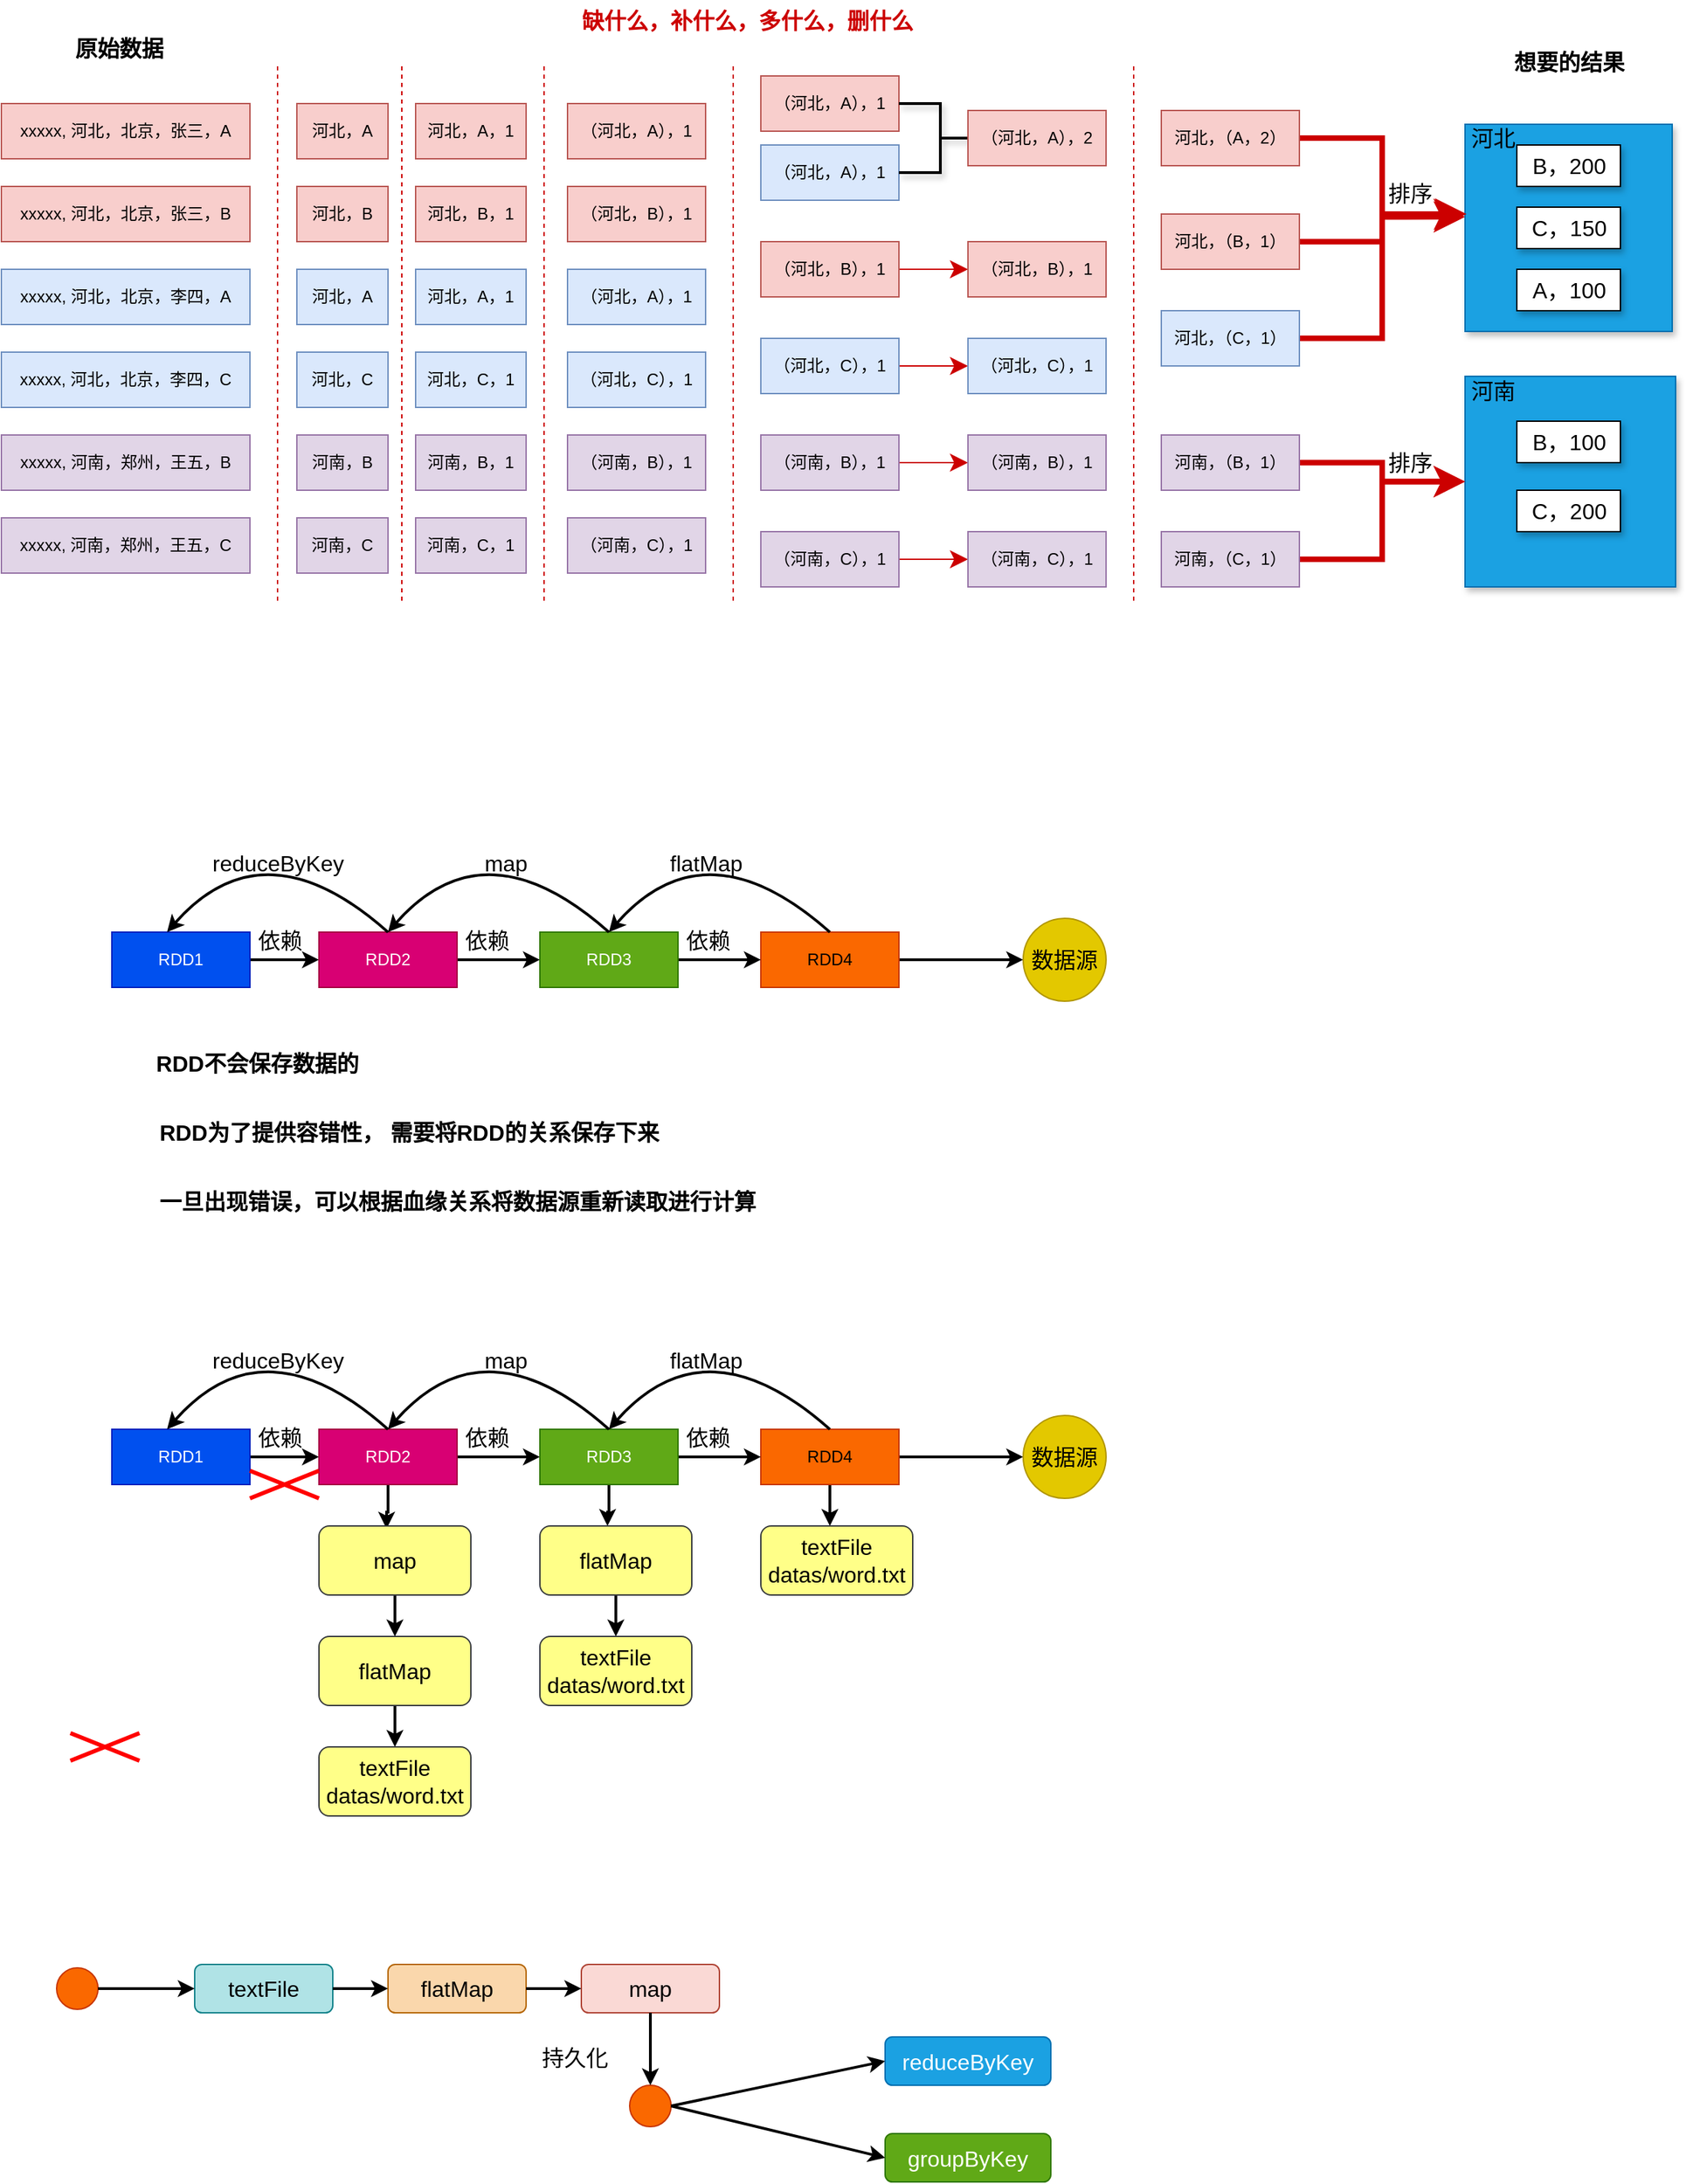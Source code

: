 <mxfile version="20.3.0" type="device" pages="2"><diagram id="UN4h2_E3vvHWKPyk-EoD" name="第 1 页"><mxGraphModel dx="868" dy="553" grid="1" gridSize="10" guides="1" tooltips="1" connect="1" arrows="1" fold="1" page="1" pageScale="1" pageWidth="1169" pageHeight="1654" math="0" shadow="0"><root><mxCell id="0"/><mxCell id="1" parent="0"/><mxCell id="tQKqRRpePORUrmp4EdBj-1" value="xxxxx, 河北，北京，张三，A" style="rounded=0;whiteSpace=wrap;html=1;fillColor=#f8cecc;strokeColor=#b85450;" parent="1" vertex="1"><mxGeometry x="20" y="120" width="180" height="40" as="geometry"/></mxCell><mxCell id="tQKqRRpePORUrmp4EdBj-2" value="xxxxx, 河北，北京，张三，B" style="rounded=0;whiteSpace=wrap;html=1;fillColor=#f8cecc;strokeColor=#b85450;" parent="1" vertex="1"><mxGeometry x="20" y="180" width="180" height="40" as="geometry"/></mxCell><mxCell id="tQKqRRpePORUrmp4EdBj-3" value="xxxxx, 河北，北京，李四，A" style="rounded=0;whiteSpace=wrap;html=1;fillColor=#dae8fc;strokeColor=#6c8ebf;" parent="1" vertex="1"><mxGeometry x="20" y="240" width="180" height="40" as="geometry"/></mxCell><mxCell id="tQKqRRpePORUrmp4EdBj-4" value="xxxxx, 河北，北京，李四，C" style="rounded=0;whiteSpace=wrap;html=1;fillColor=#dae8fc;strokeColor=#6c8ebf;" parent="1" vertex="1"><mxGeometry x="20" y="300" width="180" height="40" as="geometry"/></mxCell><mxCell id="tQKqRRpePORUrmp4EdBj-5" value="xxxxx, 河南，郑州，王五，B" style="rounded=0;whiteSpace=wrap;html=1;fillColor=#e1d5e7;strokeColor=#9673a6;" parent="1" vertex="1"><mxGeometry x="20" y="360" width="180" height="40" as="geometry"/></mxCell><mxCell id="tQKqRRpePORUrmp4EdBj-6" value="xxxxx, 河南，郑州，王五，C" style="rounded=0;whiteSpace=wrap;html=1;fillColor=#e1d5e7;strokeColor=#9673a6;" parent="1" vertex="1"><mxGeometry x="20" y="420" width="180" height="40" as="geometry"/></mxCell><mxCell id="tQKqRRpePORUrmp4EdBj-7" value="&lt;font style=&quot;font-size: 16px;&quot;&gt;&lt;b&gt;原始数据&lt;/b&gt;&lt;/font&gt;" style="text;html=1;align=center;verticalAlign=middle;resizable=0;points=[];autosize=1;strokeColor=none;fillColor=none;" parent="1" vertex="1"><mxGeometry x="60" y="65" width="90" height="30" as="geometry"/></mxCell><mxCell id="tQKqRRpePORUrmp4EdBj-8" value="" style="whiteSpace=wrap;html=1;aspect=fixed;fontSize=16;fillColor=#1ba1e2;fontColor=#ffffff;strokeColor=#006EAF;portConstraintRotation=1;shadow=1;sketch=0;rounded=0;glass=0;" parent="1" vertex="1"><mxGeometry x="1080" y="135" width="150" height="150" as="geometry"/></mxCell><mxCell id="tQKqRRpePORUrmp4EdBj-9" value="B，200" style="rounded=0;whiteSpace=wrap;html=1;shadow=1;glass=0;sketch=0;fontSize=16;" parent="1" vertex="1"><mxGeometry x="1117.5" y="150" width="75" height="30" as="geometry"/></mxCell><mxCell id="tQKqRRpePORUrmp4EdBj-10" value="C，150" style="rounded=0;whiteSpace=wrap;html=1;shadow=1;glass=0;sketch=0;fontSize=16;" parent="1" vertex="1"><mxGeometry x="1117.5" y="195" width="75" height="30" as="geometry"/></mxCell><mxCell id="tQKqRRpePORUrmp4EdBj-11" value="A，100" style="rounded=0;whiteSpace=wrap;html=1;shadow=1;glass=0;sketch=0;fontSize=16;" parent="1" vertex="1"><mxGeometry x="1117.5" y="240" width="75" height="30" as="geometry"/></mxCell><mxCell id="tQKqRRpePORUrmp4EdBj-12" value="河北" style="text;html=1;align=center;verticalAlign=middle;resizable=0;points=[];autosize=1;strokeColor=none;fillColor=none;fontSize=16;" parent="1" vertex="1"><mxGeometry x="1070" y="130" width="60" height="30" as="geometry"/></mxCell><mxCell id="tQKqRRpePORUrmp4EdBj-13" value="" style="whiteSpace=wrap;html=1;aspect=fixed;fontSize=16;fillColor=#1ba1e2;fontColor=#ffffff;strokeColor=#006EAF;portConstraintRotation=1;shadow=1;sketch=0;rounded=0;glass=0;" parent="1" vertex="1"><mxGeometry x="1080" y="317.5" width="152.5" height="152.5" as="geometry"/></mxCell><mxCell id="tQKqRRpePORUrmp4EdBj-16" value="B，100" style="rounded=0;whiteSpace=wrap;html=1;shadow=1;glass=0;sketch=0;fontSize=16;" parent="1" vertex="1"><mxGeometry x="1117.5" y="350" width="75" height="30" as="geometry"/></mxCell><mxCell id="tQKqRRpePORUrmp4EdBj-17" value="河南" style="text;html=1;align=center;verticalAlign=middle;resizable=0;points=[];autosize=1;strokeColor=none;fillColor=none;fontSize=16;" parent="1" vertex="1"><mxGeometry x="1070" y="312.5" width="60" height="30" as="geometry"/></mxCell><mxCell id="tQKqRRpePORUrmp4EdBj-18" value="&lt;b&gt;想要的结果&lt;/b&gt;" style="text;html=1;align=center;verticalAlign=middle;resizable=0;points=[];autosize=1;strokeColor=none;fillColor=none;fontSize=16;" parent="1" vertex="1"><mxGeometry x="1105" y="75" width="100" height="30" as="geometry"/></mxCell><mxCell id="tQKqRRpePORUrmp4EdBj-19" value="" style="endArrow=none;dashed=1;html=1;rounded=0;fontSize=16;strokeColor=#CC0000;endSize=10;" parent="1" edge="1"><mxGeometry width="50" height="50" relative="1" as="geometry"><mxPoint x="220" y="480" as="sourcePoint"/><mxPoint x="220" y="90" as="targetPoint"/></mxGeometry></mxCell><mxCell id="tQKqRRpePORUrmp4EdBj-20" value="&lt;font color=&quot;#cc0000&quot;&gt;&lt;b&gt;缺什么，补什么，多什么，删什么&lt;/b&gt;&lt;/font&gt;" style="text;html=1;align=center;verticalAlign=middle;resizable=0;points=[];autosize=1;strokeColor=none;fillColor=none;fontSize=16;" parent="1" vertex="1"><mxGeometry x="430" y="45" width="260" height="30" as="geometry"/></mxCell><mxCell id="tQKqRRpePORUrmp4EdBj-21" value="河北，A" style="rounded=0;whiteSpace=wrap;html=1;fillColor=#f8cecc;strokeColor=#b85450;" parent="1" vertex="1"><mxGeometry x="234" y="120" width="66" height="40" as="geometry"/></mxCell><mxCell id="tQKqRRpePORUrmp4EdBj-22" value="河北，B" style="rounded=0;whiteSpace=wrap;html=1;fillColor=#f8cecc;strokeColor=#b85450;" parent="1" vertex="1"><mxGeometry x="234" y="180" width="66" height="40" as="geometry"/></mxCell><mxCell id="tQKqRRpePORUrmp4EdBj-23" value="河北，A" style="rounded=0;whiteSpace=wrap;html=1;fillColor=#dae8fc;strokeColor=#6c8ebf;" parent="1" vertex="1"><mxGeometry x="234" y="240" width="66" height="40" as="geometry"/></mxCell><mxCell id="tQKqRRpePORUrmp4EdBj-24" value="河北，C" style="rounded=0;whiteSpace=wrap;html=1;fillColor=#dae8fc;strokeColor=#6c8ebf;" parent="1" vertex="1"><mxGeometry x="234" y="300" width="66" height="40" as="geometry"/></mxCell><mxCell id="tQKqRRpePORUrmp4EdBj-25" value="河南，B" style="rounded=0;whiteSpace=wrap;html=1;fillColor=#e1d5e7;strokeColor=#9673a6;" parent="1" vertex="1"><mxGeometry x="234" y="360" width="66" height="40" as="geometry"/></mxCell><mxCell id="tQKqRRpePORUrmp4EdBj-26" value="河南，C" style="rounded=0;whiteSpace=wrap;html=1;fillColor=#e1d5e7;strokeColor=#9673a6;" parent="1" vertex="1"><mxGeometry x="234" y="420" width="66" height="40" as="geometry"/></mxCell><mxCell id="tQKqRRpePORUrmp4EdBj-27" value="" style="endArrow=none;dashed=1;html=1;rounded=0;fontSize=16;strokeColor=#CC0000;endSize=10;" parent="1" edge="1"><mxGeometry width="50" height="50" relative="1" as="geometry"><mxPoint x="310" y="480" as="sourcePoint"/><mxPoint x="310" y="90" as="targetPoint"/></mxGeometry></mxCell><mxCell id="tQKqRRpePORUrmp4EdBj-28" value="河北，A，1" style="rounded=0;whiteSpace=wrap;html=1;fillColor=#f8cecc;strokeColor=#b85450;" parent="1" vertex="1"><mxGeometry x="320" y="120" width="80" height="40" as="geometry"/></mxCell><mxCell id="tQKqRRpePORUrmp4EdBj-29" value="河北，B，1" style="rounded=0;whiteSpace=wrap;html=1;fillColor=#f8cecc;strokeColor=#b85450;" parent="1" vertex="1"><mxGeometry x="320" y="180" width="80" height="40" as="geometry"/></mxCell><mxCell id="tQKqRRpePORUrmp4EdBj-30" value="河北，A，1" style="rounded=0;whiteSpace=wrap;html=1;fillColor=#dae8fc;strokeColor=#6c8ebf;" parent="1" vertex="1"><mxGeometry x="320" y="240" width="80" height="40" as="geometry"/></mxCell><mxCell id="tQKqRRpePORUrmp4EdBj-31" value="河北，C，1" style="rounded=0;whiteSpace=wrap;html=1;fillColor=#dae8fc;strokeColor=#6c8ebf;" parent="1" vertex="1"><mxGeometry x="320" y="300" width="80" height="40" as="geometry"/></mxCell><mxCell id="tQKqRRpePORUrmp4EdBj-32" value="河南，B，1" style="rounded=0;whiteSpace=wrap;html=1;fillColor=#e1d5e7;strokeColor=#9673a6;" parent="1" vertex="1"><mxGeometry x="320" y="360" width="80" height="40" as="geometry"/></mxCell><mxCell id="tQKqRRpePORUrmp4EdBj-33" value="河南，C，1" style="rounded=0;whiteSpace=wrap;html=1;fillColor=#e1d5e7;strokeColor=#9673a6;" parent="1" vertex="1"><mxGeometry x="320" y="420" width="80" height="40" as="geometry"/></mxCell><mxCell id="tQKqRRpePORUrmp4EdBj-34" value="" style="endArrow=none;dashed=1;html=1;rounded=0;fontSize=16;strokeColor=#CC0000;endSize=10;" parent="1" edge="1"><mxGeometry width="50" height="50" relative="1" as="geometry"><mxPoint x="413" y="480" as="sourcePoint"/><mxPoint x="413" y="90" as="targetPoint"/></mxGeometry></mxCell><mxCell id="tQKqRRpePORUrmp4EdBj-35" value="（河北，A），1" style="rounded=0;whiteSpace=wrap;html=1;fillColor=#f8cecc;strokeColor=#b85450;" parent="1" vertex="1"><mxGeometry x="430" y="120" width="100" height="40" as="geometry"/></mxCell><mxCell id="tQKqRRpePORUrmp4EdBj-36" value="（河北，B），1" style="rounded=0;whiteSpace=wrap;html=1;fillColor=#f8cecc;strokeColor=#b85450;" parent="1" vertex="1"><mxGeometry x="430" y="180" width="100" height="40" as="geometry"/></mxCell><mxCell id="tQKqRRpePORUrmp4EdBj-37" value="（河北，A），1" style="rounded=0;whiteSpace=wrap;html=1;fillColor=#dae8fc;strokeColor=#6c8ebf;" parent="1" vertex="1"><mxGeometry x="430" y="240" width="100" height="40" as="geometry"/></mxCell><mxCell id="tQKqRRpePORUrmp4EdBj-38" value="（河北，C），1" style="rounded=0;whiteSpace=wrap;html=1;fillColor=#dae8fc;strokeColor=#6c8ebf;" parent="1" vertex="1"><mxGeometry x="430" y="300" width="100" height="40" as="geometry"/></mxCell><mxCell id="tQKqRRpePORUrmp4EdBj-39" value="（河南，B），1" style="rounded=0;whiteSpace=wrap;html=1;fillColor=#e1d5e7;strokeColor=#9673a6;" parent="1" vertex="1"><mxGeometry x="430" y="360" width="100" height="40" as="geometry"/></mxCell><mxCell id="tQKqRRpePORUrmp4EdBj-40" value="（河南，C），1" style="rounded=0;whiteSpace=wrap;html=1;fillColor=#e1d5e7;strokeColor=#9673a6;" parent="1" vertex="1"><mxGeometry x="430" y="420" width="100" height="40" as="geometry"/></mxCell><mxCell id="tQKqRRpePORUrmp4EdBj-41" value="" style="endArrow=none;dashed=1;html=1;rounded=0;fontSize=16;strokeColor=#CC0000;endSize=10;" parent="1" edge="1"><mxGeometry width="50" height="50" relative="1" as="geometry"><mxPoint x="550" y="480" as="sourcePoint"/><mxPoint x="550" y="90" as="targetPoint"/></mxGeometry></mxCell><mxCell id="tQKqRRpePORUrmp4EdBj-42" value="（河北，A），1" style="rounded=0;whiteSpace=wrap;html=1;fillColor=#f8cecc;strokeColor=#b85450;" parent="1" vertex="1"><mxGeometry x="570" y="100" width="100" height="40" as="geometry"/></mxCell><mxCell id="tQKqRRpePORUrmp4EdBj-43" value="（河北，A），1" style="rounded=0;whiteSpace=wrap;html=1;fillColor=#dae8fc;strokeColor=#6c8ebf;" parent="1" vertex="1"><mxGeometry x="570" y="150" width="100" height="40" as="geometry"/></mxCell><mxCell id="tQKqRRpePORUrmp4EdBj-54" style="edgeStyle=orthogonalEdgeStyle;rounded=0;orthogonalLoop=1;jettySize=auto;html=1;strokeColor=#CC0000;fontSize=16;fontColor=#CC0000;endSize=10;" parent="1" source="tQKqRRpePORUrmp4EdBj-44" edge="1"><mxGeometry relative="1" as="geometry"><mxPoint x="720" y="240" as="targetPoint"/></mxGeometry></mxCell><mxCell id="tQKqRRpePORUrmp4EdBj-44" value="（河北，B），1" style="rounded=0;whiteSpace=wrap;html=1;fillColor=#f8cecc;strokeColor=#b85450;" parent="1" vertex="1"><mxGeometry x="570" y="220" width="100" height="40" as="geometry"/></mxCell><mxCell id="tQKqRRpePORUrmp4EdBj-55" style="edgeStyle=orthogonalEdgeStyle;rounded=0;orthogonalLoop=1;jettySize=auto;html=1;strokeColor=#CC0000;fontSize=16;fontColor=#CC0000;endSize=10;" parent="1" source="tQKqRRpePORUrmp4EdBj-45" edge="1"><mxGeometry relative="1" as="geometry"><mxPoint x="720" y="310" as="targetPoint"/></mxGeometry></mxCell><mxCell id="tQKqRRpePORUrmp4EdBj-45" value="（河北，C），1" style="rounded=0;whiteSpace=wrap;html=1;fillColor=#dae8fc;strokeColor=#6c8ebf;" parent="1" vertex="1"><mxGeometry x="570" y="290" width="100" height="40" as="geometry"/></mxCell><mxCell id="tQKqRRpePORUrmp4EdBj-56" style="edgeStyle=orthogonalEdgeStyle;rounded=0;orthogonalLoop=1;jettySize=auto;html=1;strokeColor=#CC0000;fontSize=16;fontColor=#CC0000;endSize=10;" parent="1" source="tQKqRRpePORUrmp4EdBj-46" edge="1"><mxGeometry relative="1" as="geometry"><mxPoint x="720" y="380" as="targetPoint"/></mxGeometry></mxCell><mxCell id="tQKqRRpePORUrmp4EdBj-46" value="（河南，B），1" style="rounded=0;whiteSpace=wrap;html=1;fillColor=#e1d5e7;strokeColor=#9673a6;" parent="1" vertex="1"><mxGeometry x="570" y="360" width="100" height="40" as="geometry"/></mxCell><mxCell id="tQKqRRpePORUrmp4EdBj-57" style="edgeStyle=orthogonalEdgeStyle;rounded=0;orthogonalLoop=1;jettySize=auto;html=1;strokeColor=#CC0000;fontSize=16;fontColor=#CC0000;endSize=10;" parent="1" source="tQKqRRpePORUrmp4EdBj-47" edge="1"><mxGeometry relative="1" as="geometry"><mxPoint x="720" y="450" as="targetPoint"/></mxGeometry></mxCell><mxCell id="tQKqRRpePORUrmp4EdBj-47" value="（河南，C），1" style="rounded=0;whiteSpace=wrap;html=1;fillColor=#e1d5e7;strokeColor=#9673a6;" parent="1" vertex="1"><mxGeometry x="570" y="430" width="100" height="40" as="geometry"/></mxCell><mxCell id="tQKqRRpePORUrmp4EdBj-48" value="" style="strokeWidth=2;html=1;shape=mxgraph.flowchart.annotation_2;align=left;labelPosition=right;pointerEvents=1;rounded=0;shadow=1;glass=0;sketch=0;fontSize=16;fontColor=#CC0000;rotation=-180;" parent="1" vertex="1"><mxGeometry x="670" y="120" width="60" height="50" as="geometry"/></mxCell><mxCell id="tQKqRRpePORUrmp4EdBj-58" value="（河北，A），2" style="rounded=0;whiteSpace=wrap;html=1;fillColor=#f8cecc;strokeColor=#b85450;" parent="1" vertex="1"><mxGeometry x="720" y="125" width="100" height="40" as="geometry"/></mxCell><mxCell id="tQKqRRpePORUrmp4EdBj-59" value="（河北，B），1" style="rounded=0;whiteSpace=wrap;html=1;fillColor=#f8cecc;strokeColor=#b85450;" parent="1" vertex="1"><mxGeometry x="720" y="220" width="100" height="40" as="geometry"/></mxCell><mxCell id="tQKqRRpePORUrmp4EdBj-60" value="（河北，C），1" style="rounded=0;whiteSpace=wrap;html=1;fillColor=#dae8fc;strokeColor=#6c8ebf;" parent="1" vertex="1"><mxGeometry x="720" y="290" width="100" height="40" as="geometry"/></mxCell><mxCell id="tQKqRRpePORUrmp4EdBj-61" value="（河南，B），1" style="rounded=0;whiteSpace=wrap;html=1;fillColor=#e1d5e7;strokeColor=#9673a6;" parent="1" vertex="1"><mxGeometry x="720" y="360" width="100" height="40" as="geometry"/></mxCell><mxCell id="tQKqRRpePORUrmp4EdBj-62" value="（河南，C），1" style="rounded=0;whiteSpace=wrap;html=1;fillColor=#e1d5e7;strokeColor=#9673a6;" parent="1" vertex="1"><mxGeometry x="720" y="430" width="100" height="40" as="geometry"/></mxCell><mxCell id="tQKqRRpePORUrmp4EdBj-63" value="" style="endArrow=none;dashed=1;html=1;rounded=0;fontSize=16;strokeColor=#CC0000;endSize=10;" parent="1" edge="1"><mxGeometry width="50" height="50" relative="1" as="geometry"><mxPoint x="840" y="480" as="sourcePoint"/><mxPoint x="840" y="90" as="targetPoint"/></mxGeometry></mxCell><mxCell id="tQKqRRpePORUrmp4EdBj-70" style="edgeStyle=orthogonalEdgeStyle;rounded=0;orthogonalLoop=1;jettySize=auto;html=1;entryX=0.007;entryY=0.433;entryDx=0;entryDy=0;entryPerimeter=0;strokeColor=#CC0000;fontSize=16;fontColor=#CC0000;endSize=10;strokeWidth=4;" parent="1" source="tQKqRRpePORUrmp4EdBj-64" target="tQKqRRpePORUrmp4EdBj-8" edge="1"><mxGeometry relative="1" as="geometry"/></mxCell><mxCell id="tQKqRRpePORUrmp4EdBj-64" value="河北，（A，2）" style="rounded=0;whiteSpace=wrap;html=1;fillColor=#f8cecc;strokeColor=#b85450;" parent="1" vertex="1"><mxGeometry x="860" y="125" width="100" height="40" as="geometry"/></mxCell><mxCell id="tQKqRRpePORUrmp4EdBj-71" style="edgeStyle=orthogonalEdgeStyle;rounded=0;orthogonalLoop=1;jettySize=auto;html=1;strokeColor=#CC0000;fontSize=16;fontColor=#CC0000;endSize=10;strokeWidth=4;" parent="1" source="tQKqRRpePORUrmp4EdBj-65" edge="1"><mxGeometry relative="1" as="geometry"><mxPoint x="1080" y="200" as="targetPoint"/></mxGeometry></mxCell><mxCell id="tQKqRRpePORUrmp4EdBj-65" value="河北，（B，1）" style="rounded=0;whiteSpace=wrap;html=1;fillColor=#f8cecc;strokeColor=#b85450;" parent="1" vertex="1"><mxGeometry x="860" y="200" width="100" height="40" as="geometry"/></mxCell><mxCell id="tQKqRRpePORUrmp4EdBj-72" style="edgeStyle=orthogonalEdgeStyle;rounded=0;orthogonalLoop=1;jettySize=auto;html=1;entryX=0;entryY=0.447;entryDx=0;entryDy=0;entryPerimeter=0;strokeColor=#CC0000;fontSize=16;fontColor=#CC0000;endSize=10;strokeWidth=4;" parent="1" source="tQKqRRpePORUrmp4EdBj-66" target="tQKqRRpePORUrmp4EdBj-8" edge="1"><mxGeometry relative="1" as="geometry"/></mxCell><mxCell id="tQKqRRpePORUrmp4EdBj-66" value="河北，（C，1）" style="rounded=0;whiteSpace=wrap;html=1;fillColor=#dae8fc;strokeColor=#6c8ebf;" parent="1" vertex="1"><mxGeometry x="860" y="270" width="100" height="40" as="geometry"/></mxCell><mxCell id="tQKqRRpePORUrmp4EdBj-73" style="edgeStyle=orthogonalEdgeStyle;rounded=0;orthogonalLoop=1;jettySize=auto;html=1;entryX=0;entryY=0.5;entryDx=0;entryDy=0;strokeColor=#CC0000;strokeWidth=4;fontSize=16;fontColor=#CC0000;endSize=10;" parent="1" source="tQKqRRpePORUrmp4EdBj-67" target="tQKqRRpePORUrmp4EdBj-13" edge="1"><mxGeometry relative="1" as="geometry"/></mxCell><mxCell id="tQKqRRpePORUrmp4EdBj-67" value="河南，（B，1）" style="rounded=0;whiteSpace=wrap;html=1;fillColor=#e1d5e7;strokeColor=#9673a6;" parent="1" vertex="1"><mxGeometry x="860" y="360" width="100" height="40" as="geometry"/></mxCell><mxCell id="tQKqRRpePORUrmp4EdBj-74" style="edgeStyle=orthogonalEdgeStyle;rounded=0;orthogonalLoop=1;jettySize=auto;html=1;entryX=0;entryY=0.5;entryDx=0;entryDy=0;strokeColor=#CC0000;strokeWidth=4;fontSize=16;fontColor=#CC0000;endSize=10;" parent="1" source="tQKqRRpePORUrmp4EdBj-68" target="tQKqRRpePORUrmp4EdBj-13" edge="1"><mxGeometry relative="1" as="geometry"/></mxCell><mxCell id="tQKqRRpePORUrmp4EdBj-68" value="河南，（C，1）" style="rounded=0;whiteSpace=wrap;html=1;fillColor=#e1d5e7;strokeColor=#9673a6;" parent="1" vertex="1"><mxGeometry x="860" y="430" width="100" height="40" as="geometry"/></mxCell><mxCell id="tQKqRRpePORUrmp4EdBj-69" value="C，200" style="rounded=0;whiteSpace=wrap;html=1;shadow=1;glass=0;sketch=0;fontSize=16;" parent="1" vertex="1"><mxGeometry x="1117.5" y="400" width="75" height="30" as="geometry"/></mxCell><mxCell id="tQKqRRpePORUrmp4EdBj-75" value="&lt;font color=&quot;#000000&quot;&gt;排序&lt;/font&gt;" style="text;html=1;align=center;verticalAlign=middle;resizable=0;points=[];autosize=1;strokeColor=none;fillColor=none;fontSize=16;fontColor=#CC0000;" parent="1" vertex="1"><mxGeometry x="1010" y="170" width="60" height="30" as="geometry"/></mxCell><mxCell id="tQKqRRpePORUrmp4EdBj-76" value="&lt;font color=&quot;#000000&quot;&gt;排序&lt;/font&gt;" style="text;html=1;align=center;verticalAlign=middle;resizable=0;points=[];autosize=1;strokeColor=none;fillColor=none;fontSize=16;fontColor=#CC0000;" parent="1" vertex="1"><mxGeometry x="1010" y="365" width="60" height="30" as="geometry"/></mxCell><mxCell id="ccMMFdSg6t3PEMaobHyN-8" style="edgeStyle=orthogonalEdgeStyle;rounded=0;orthogonalLoop=1;jettySize=auto;html=1;entryX=0;entryY=0.5;entryDx=0;entryDy=0;fontSize=16;strokeWidth=2;" parent="1" source="ccMMFdSg6t3PEMaobHyN-1" target="ccMMFdSg6t3PEMaobHyN-2" edge="1"><mxGeometry relative="1" as="geometry"/></mxCell><mxCell id="ccMMFdSg6t3PEMaobHyN-1" value="RDD1" style="rounded=0;whiteSpace=wrap;html=1;fillColor=#0050ef;fontColor=#ffffff;strokeColor=#001DBC;" parent="1" vertex="1"><mxGeometry x="100" y="720" width="100" height="40" as="geometry"/></mxCell><mxCell id="ccMMFdSg6t3PEMaobHyN-10" style="edgeStyle=orthogonalEdgeStyle;rounded=0;orthogonalLoop=1;jettySize=auto;html=1;entryX=0;entryY=0.5;entryDx=0;entryDy=0;strokeWidth=2;fontSize=16;" parent="1" source="ccMMFdSg6t3PEMaobHyN-2" target="ccMMFdSg6t3PEMaobHyN-4" edge="1"><mxGeometry relative="1" as="geometry"/></mxCell><mxCell id="ccMMFdSg6t3PEMaobHyN-2" value="RDD2" style="rounded=0;whiteSpace=wrap;html=1;fillColor=#d80073;fontColor=#ffffff;strokeColor=#A50040;" parent="1" vertex="1"><mxGeometry x="250" y="720" width="100" height="40" as="geometry"/></mxCell><mxCell id="ccMMFdSg6t3PEMaobHyN-21" style="edgeStyle=orthogonalEdgeStyle;rounded=0;orthogonalLoop=1;jettySize=auto;html=1;entryX=0;entryY=0.5;entryDx=0;entryDy=0;strokeWidth=2;fontSize=16;" parent="1" source="ccMMFdSg6t3PEMaobHyN-3" target="ccMMFdSg6t3PEMaobHyN-20" edge="1"><mxGeometry relative="1" as="geometry"/></mxCell><mxCell id="ccMMFdSg6t3PEMaobHyN-3" value="RDD4" style="rounded=0;whiteSpace=wrap;html=1;fillColor=#fa6800;fontColor=#000000;strokeColor=#C73500;" parent="1" vertex="1"><mxGeometry x="570" y="720" width="100" height="40" as="geometry"/></mxCell><mxCell id="ccMMFdSg6t3PEMaobHyN-13" style="edgeStyle=orthogonalEdgeStyle;rounded=0;orthogonalLoop=1;jettySize=auto;html=1;entryX=0;entryY=0.5;entryDx=0;entryDy=0;strokeWidth=2;fontSize=16;" parent="1" source="ccMMFdSg6t3PEMaobHyN-4" target="ccMMFdSg6t3PEMaobHyN-3" edge="1"><mxGeometry relative="1" as="geometry"/></mxCell><mxCell id="ccMMFdSg6t3PEMaobHyN-4" value="RDD3" style="rounded=0;whiteSpace=wrap;html=1;fillColor=#60a917;fontColor=#ffffff;strokeColor=#2D7600;" parent="1" vertex="1"><mxGeometry x="410" y="720" width="100" height="40" as="geometry"/></mxCell><mxCell id="ccMMFdSg6t3PEMaobHyN-5" value="&lt;font style=&quot;font-size: 16px;&quot;&gt;&lt;b&gt;RDD不会保存数据的&lt;/b&gt;&lt;/font&gt;" style="text;html=1;align=center;verticalAlign=middle;resizable=0;points=[];autosize=1;strokeColor=none;fillColor=none;" parent="1" vertex="1"><mxGeometry x="120" y="800" width="170" height="30" as="geometry"/></mxCell><mxCell id="ccMMFdSg6t3PEMaobHyN-6" value="&lt;font style=&quot;font-size: 16px;&quot;&gt;&lt;b&gt;RDD为了提供容错性， 需要将RDD的关系保存下来&lt;/b&gt;&lt;/font&gt;" style="text;html=1;align=center;verticalAlign=middle;resizable=0;points=[];autosize=1;strokeColor=none;fillColor=none;" parent="1" vertex="1"><mxGeometry x="120" y="850" width="390" height="30" as="geometry"/></mxCell><mxCell id="ccMMFdSg6t3PEMaobHyN-7" value="&lt;font style=&quot;font-size: 16px;&quot;&gt;&lt;b&gt;一旦出现错误，可以根据血缘关系将数据源重新读取进行计算&lt;/b&gt;&lt;/font&gt;" style="text;html=1;align=center;verticalAlign=middle;resizable=0;points=[];autosize=1;strokeColor=none;fillColor=none;" parent="1" vertex="1"><mxGeometry x="120" y="900" width="460" height="30" as="geometry"/></mxCell><mxCell id="ccMMFdSg6t3PEMaobHyN-9" value="依赖" style="text;strokeColor=none;fillColor=none;align=left;verticalAlign=middle;spacingLeft=4;spacingRight=4;overflow=hidden;points=[[0,0.5],[1,0.5]];portConstraint=eastwest;rotatable=0;fontSize=16;" parent="1" vertex="1"><mxGeometry x="200" y="710" width="80" height="30" as="geometry"/></mxCell><mxCell id="ccMMFdSg6t3PEMaobHyN-11" value="依赖" style="text;strokeColor=none;fillColor=none;align=left;verticalAlign=middle;spacingLeft=4;spacingRight=4;overflow=hidden;points=[[0,0.5],[1,0.5]];portConstraint=eastwest;rotatable=0;fontSize=16;" parent="1" vertex="1"><mxGeometry x="350" y="710" width="80" height="30" as="geometry"/></mxCell><mxCell id="ccMMFdSg6t3PEMaobHyN-12" value="依赖" style="text;strokeColor=none;fillColor=none;align=left;verticalAlign=middle;spacingLeft=4;spacingRight=4;overflow=hidden;points=[[0,0.5],[1,0.5]];portConstraint=eastwest;rotatable=0;fontSize=16;" parent="1" vertex="1"><mxGeometry x="510" y="710" width="80" height="30" as="geometry"/></mxCell><mxCell id="ccMMFdSg6t3PEMaobHyN-14" value="" style="curved=1;endArrow=classic;html=1;rounded=0;strokeWidth=2;fontSize=16;exitX=0.5;exitY=0;exitDx=0;exitDy=0;entryX=0.5;entryY=0;entryDx=0;entryDy=0;" parent="1" source="ccMMFdSg6t3PEMaobHyN-3" target="ccMMFdSg6t3PEMaobHyN-4" edge="1"><mxGeometry width="50" height="50" relative="1" as="geometry"><mxPoint x="420" y="800" as="sourcePoint"/><mxPoint x="470" y="750" as="targetPoint"/><Array as="points"><mxPoint x="530" y="640"/></Array></mxGeometry></mxCell><mxCell id="ccMMFdSg6t3PEMaobHyN-15" value="" style="curved=1;endArrow=classic;html=1;rounded=0;strokeWidth=2;fontSize=16;exitX=0.5;exitY=0;exitDx=0;exitDy=0;entryX=0.5;entryY=0;entryDx=0;entryDy=0;" parent="1" edge="1"><mxGeometry width="50" height="50" relative="1" as="geometry"><mxPoint x="460" y="720" as="sourcePoint"/><mxPoint x="300" y="720" as="targetPoint"/><Array as="points"><mxPoint x="370" y="640"/></Array></mxGeometry></mxCell><mxCell id="ccMMFdSg6t3PEMaobHyN-16" value="" style="curved=1;endArrow=classic;html=1;rounded=0;strokeWidth=2;fontSize=16;exitX=0.5;exitY=0;exitDx=0;exitDy=0;entryX=0.5;entryY=0;entryDx=0;entryDy=0;" parent="1" edge="1"><mxGeometry width="50" height="50" relative="1" as="geometry"><mxPoint x="300" y="720" as="sourcePoint"/><mxPoint x="140" y="720" as="targetPoint"/><Array as="points"><mxPoint x="210" y="640"/></Array></mxGeometry></mxCell><mxCell id="ccMMFdSg6t3PEMaobHyN-17" value="flatMap" style="text;html=1;align=center;verticalAlign=middle;resizable=0;points=[];autosize=1;strokeColor=none;fillColor=none;fontSize=16;" parent="1" vertex="1"><mxGeometry x="490" y="655" width="80" height="30" as="geometry"/></mxCell><mxCell id="ccMMFdSg6t3PEMaobHyN-18" value="map" style="text;html=1;align=center;verticalAlign=middle;resizable=0;points=[];autosize=1;strokeColor=none;fillColor=none;fontSize=16;" parent="1" vertex="1"><mxGeometry x="360" y="655" width="50" height="30" as="geometry"/></mxCell><mxCell id="ccMMFdSg6t3PEMaobHyN-19" value="reduceByKey" style="text;html=1;align=center;verticalAlign=middle;resizable=0;points=[];autosize=1;strokeColor=none;fillColor=none;fontSize=16;" parent="1" vertex="1"><mxGeometry x="160" y="655" width="120" height="30" as="geometry"/></mxCell><mxCell id="ccMMFdSg6t3PEMaobHyN-20" value="数据源" style="ellipse;whiteSpace=wrap;html=1;aspect=fixed;fontSize=16;fillColor=#e3c800;fontColor=#000000;strokeColor=#B09500;" parent="1" vertex="1"><mxGeometry x="760" y="710" width="60" height="60" as="geometry"/></mxCell><mxCell id="ccMMFdSg6t3PEMaobHyN-22" style="edgeStyle=orthogonalEdgeStyle;rounded=0;orthogonalLoop=1;jettySize=auto;html=1;entryX=0;entryY=0.5;entryDx=0;entryDy=0;fontSize=16;strokeWidth=2;" parent="1" source="ccMMFdSg6t3PEMaobHyN-23" target="ccMMFdSg6t3PEMaobHyN-25" edge="1"><mxGeometry relative="1" as="geometry"/></mxCell><mxCell id="ccMMFdSg6t3PEMaobHyN-23" value="RDD1" style="rounded=0;whiteSpace=wrap;html=1;fillColor=#0050ef;fontColor=#ffffff;strokeColor=#001DBC;" parent="1" vertex="1"><mxGeometry x="100" y="1080" width="100" height="40" as="geometry"/></mxCell><mxCell id="ccMMFdSg6t3PEMaobHyN-24" style="edgeStyle=orthogonalEdgeStyle;rounded=0;orthogonalLoop=1;jettySize=auto;html=1;entryX=0;entryY=0.5;entryDx=0;entryDy=0;strokeWidth=2;fontSize=16;" parent="1" source="ccMMFdSg6t3PEMaobHyN-25" target="ccMMFdSg6t3PEMaobHyN-29" edge="1"><mxGeometry relative="1" as="geometry"/></mxCell><mxCell id="ccMMFdSg6t3PEMaobHyN-53" style="edgeStyle=orthogonalEdgeStyle;rounded=0;orthogonalLoop=1;jettySize=auto;html=1;entryX=0.445;entryY=0.04;entryDx=0;entryDy=0;entryPerimeter=0;strokeWidth=2;fontSize=16;" parent="1" source="ccMMFdSg6t3PEMaobHyN-25" target="ccMMFdSg6t3PEMaobHyN-50" edge="1"><mxGeometry relative="1" as="geometry"/></mxCell><mxCell id="ccMMFdSg6t3PEMaobHyN-25" value="RDD2" style="rounded=0;whiteSpace=wrap;html=1;fillColor=#d80073;fontColor=#ffffff;strokeColor=#A50040;" parent="1" vertex="1"><mxGeometry x="250" y="1080" width="100" height="40" as="geometry"/></mxCell><mxCell id="ccMMFdSg6t3PEMaobHyN-26" style="edgeStyle=orthogonalEdgeStyle;rounded=0;orthogonalLoop=1;jettySize=auto;html=1;entryX=0;entryY=0.5;entryDx=0;entryDy=0;strokeWidth=2;fontSize=16;" parent="1" source="ccMMFdSg6t3PEMaobHyN-27" target="ccMMFdSg6t3PEMaobHyN-39" edge="1"><mxGeometry relative="1" as="geometry"/></mxCell><mxCell id="ccMMFdSg6t3PEMaobHyN-40" style="edgeStyle=orthogonalEdgeStyle;rounded=0;orthogonalLoop=1;jettySize=auto;html=1;strokeWidth=2;fontSize=16;" parent="1" source="ccMMFdSg6t3PEMaobHyN-27" edge="1"><mxGeometry relative="1" as="geometry"><mxPoint x="620" y="1150" as="targetPoint"/></mxGeometry></mxCell><mxCell id="ccMMFdSg6t3PEMaobHyN-27" value="RDD4" style="rounded=0;whiteSpace=wrap;html=1;fillColor=#fa6800;fontColor=#000000;strokeColor=#C73500;" parent="1" vertex="1"><mxGeometry x="570" y="1080" width="100" height="40" as="geometry"/></mxCell><mxCell id="ccMMFdSg6t3PEMaobHyN-28" style="edgeStyle=orthogonalEdgeStyle;rounded=0;orthogonalLoop=1;jettySize=auto;html=1;entryX=0;entryY=0.5;entryDx=0;entryDy=0;strokeWidth=2;fontSize=16;" parent="1" source="ccMMFdSg6t3PEMaobHyN-29" target="ccMMFdSg6t3PEMaobHyN-27" edge="1"><mxGeometry relative="1" as="geometry"/></mxCell><mxCell id="ccMMFdSg6t3PEMaobHyN-45" style="edgeStyle=orthogonalEdgeStyle;rounded=0;orthogonalLoop=1;jettySize=auto;html=1;entryX=0.445;entryY=0;entryDx=0;entryDy=0;entryPerimeter=0;strokeWidth=2;fontSize=16;" parent="1" source="ccMMFdSg6t3PEMaobHyN-29" target="ccMMFdSg6t3PEMaobHyN-43" edge="1"><mxGeometry relative="1" as="geometry"/></mxCell><mxCell id="ccMMFdSg6t3PEMaobHyN-29" value="RDD3" style="rounded=0;whiteSpace=wrap;html=1;fillColor=#60a917;fontColor=#ffffff;strokeColor=#2D7600;" parent="1" vertex="1"><mxGeometry x="410" y="1080" width="100" height="40" as="geometry"/></mxCell><mxCell id="ccMMFdSg6t3PEMaobHyN-30" value="依赖" style="text;strokeColor=none;fillColor=none;align=left;verticalAlign=middle;spacingLeft=4;spacingRight=4;overflow=hidden;points=[[0,0.5],[1,0.5]];portConstraint=eastwest;rotatable=0;fontSize=16;" parent="1" vertex="1"><mxGeometry x="200" y="1070" width="80" height="30" as="geometry"/></mxCell><mxCell id="ccMMFdSg6t3PEMaobHyN-31" value="依赖" style="text;strokeColor=none;fillColor=none;align=left;verticalAlign=middle;spacingLeft=4;spacingRight=4;overflow=hidden;points=[[0,0.5],[1,0.5]];portConstraint=eastwest;rotatable=0;fontSize=16;" parent="1" vertex="1"><mxGeometry x="350" y="1070" width="80" height="30" as="geometry"/></mxCell><mxCell id="ccMMFdSg6t3PEMaobHyN-32" value="依赖" style="text;strokeColor=none;fillColor=none;align=left;verticalAlign=middle;spacingLeft=4;spacingRight=4;overflow=hidden;points=[[0,0.5],[1,0.5]];portConstraint=eastwest;rotatable=0;fontSize=16;" parent="1" vertex="1"><mxGeometry x="510" y="1070" width="80" height="30" as="geometry"/></mxCell><mxCell id="ccMMFdSg6t3PEMaobHyN-33" value="" style="curved=1;endArrow=classic;html=1;rounded=0;strokeWidth=2;fontSize=16;exitX=0.5;exitY=0;exitDx=0;exitDy=0;entryX=0.5;entryY=0;entryDx=0;entryDy=0;" parent="1" source="ccMMFdSg6t3PEMaobHyN-27" target="ccMMFdSg6t3PEMaobHyN-29" edge="1"><mxGeometry width="50" height="50" relative="1" as="geometry"><mxPoint x="420" y="1160" as="sourcePoint"/><mxPoint x="470" y="1110" as="targetPoint"/><Array as="points"><mxPoint x="530" y="1000"/></Array></mxGeometry></mxCell><mxCell id="ccMMFdSg6t3PEMaobHyN-34" value="" style="curved=1;endArrow=classic;html=1;rounded=0;strokeWidth=2;fontSize=16;exitX=0.5;exitY=0;exitDx=0;exitDy=0;entryX=0.5;entryY=0;entryDx=0;entryDy=0;" parent="1" edge="1"><mxGeometry width="50" height="50" relative="1" as="geometry"><mxPoint x="460" y="1080" as="sourcePoint"/><mxPoint x="300" y="1080" as="targetPoint"/><Array as="points"><mxPoint x="370" y="1000"/></Array></mxGeometry></mxCell><mxCell id="ccMMFdSg6t3PEMaobHyN-35" value="" style="curved=1;endArrow=classic;html=1;rounded=0;strokeWidth=2;fontSize=16;exitX=0.5;exitY=0;exitDx=0;exitDy=0;entryX=0.5;entryY=0;entryDx=0;entryDy=0;" parent="1" edge="1"><mxGeometry width="50" height="50" relative="1" as="geometry"><mxPoint x="300" y="1080" as="sourcePoint"/><mxPoint x="140" y="1080" as="targetPoint"/><Array as="points"><mxPoint x="210" y="1000"/></Array></mxGeometry></mxCell><mxCell id="ccMMFdSg6t3PEMaobHyN-36" value="flatMap" style="text;html=1;align=center;verticalAlign=middle;resizable=0;points=[];autosize=1;strokeColor=none;fillColor=none;fontSize=16;" parent="1" vertex="1"><mxGeometry x="490" y="1015" width="80" height="30" as="geometry"/></mxCell><mxCell id="ccMMFdSg6t3PEMaobHyN-37" value="map" style="text;html=1;align=center;verticalAlign=middle;resizable=0;points=[];autosize=1;strokeColor=none;fillColor=none;fontSize=16;" parent="1" vertex="1"><mxGeometry x="360" y="1015" width="50" height="30" as="geometry"/></mxCell><mxCell id="ccMMFdSg6t3PEMaobHyN-38" value="reduceByKey" style="text;html=1;align=center;verticalAlign=middle;resizable=0;points=[];autosize=1;strokeColor=none;fillColor=none;fontSize=16;" parent="1" vertex="1"><mxGeometry x="160" y="1015" width="120" height="30" as="geometry"/></mxCell><mxCell id="ccMMFdSg6t3PEMaobHyN-39" value="数据源" style="ellipse;whiteSpace=wrap;html=1;aspect=fixed;fontSize=16;fillColor=#e3c800;fontColor=#000000;strokeColor=#B09500;" parent="1" vertex="1"><mxGeometry x="760" y="1070" width="60" height="60" as="geometry"/></mxCell><mxCell id="ccMMFdSg6t3PEMaobHyN-42" value="textFile&lt;br&gt;datas/word.txt" style="rounded=1;whiteSpace=wrap;html=1;fontSize=16;fillColor=#ffff88;strokeColor=#36393d;" parent="1" vertex="1"><mxGeometry x="570" y="1150" width="110" height="50" as="geometry"/></mxCell><mxCell id="ccMMFdSg6t3PEMaobHyN-46" style="edgeStyle=orthogonalEdgeStyle;rounded=0;orthogonalLoop=1;jettySize=auto;html=1;strokeWidth=2;fontSize=16;" parent="1" source="ccMMFdSg6t3PEMaobHyN-43" target="ccMMFdSg6t3PEMaobHyN-44" edge="1"><mxGeometry relative="1" as="geometry"/></mxCell><mxCell id="ccMMFdSg6t3PEMaobHyN-43" value="flatMap" style="rounded=1;whiteSpace=wrap;html=1;fontSize=16;fillColor=#ffff88;strokeColor=#36393d;" parent="1" vertex="1"><mxGeometry x="410" y="1150" width="110" height="50" as="geometry"/></mxCell><mxCell id="ccMMFdSg6t3PEMaobHyN-44" value="textFile&lt;br&gt;datas/word.txt" style="rounded=1;whiteSpace=wrap;html=1;fontSize=16;fillColor=#ffff88;strokeColor=#36393d;" parent="1" vertex="1"><mxGeometry x="410" y="1230" width="110" height="50" as="geometry"/></mxCell><mxCell id="ccMMFdSg6t3PEMaobHyN-47" style="edgeStyle=orthogonalEdgeStyle;rounded=0;orthogonalLoop=1;jettySize=auto;html=1;strokeWidth=2;fontSize=16;" parent="1" source="ccMMFdSg6t3PEMaobHyN-48" target="ccMMFdSg6t3PEMaobHyN-49" edge="1"><mxGeometry relative="1" as="geometry"/></mxCell><mxCell id="ccMMFdSg6t3PEMaobHyN-48" value="flatMap" style="rounded=1;whiteSpace=wrap;html=1;fontSize=16;fillColor=#ffff88;strokeColor=#36393d;" parent="1" vertex="1"><mxGeometry x="250" y="1230" width="110" height="50" as="geometry"/></mxCell><mxCell id="ccMMFdSg6t3PEMaobHyN-49" value="textFile&lt;br&gt;datas/word.txt" style="rounded=1;whiteSpace=wrap;html=1;fontSize=16;fillColor=#ffff88;strokeColor=#36393d;" parent="1" vertex="1"><mxGeometry x="250" y="1310" width="110" height="50" as="geometry"/></mxCell><mxCell id="ccMMFdSg6t3PEMaobHyN-51" style="edgeStyle=orthogonalEdgeStyle;rounded=0;orthogonalLoop=1;jettySize=auto;html=1;entryX=0.5;entryY=0;entryDx=0;entryDy=0;strokeWidth=2;fontSize=16;" parent="1" source="ccMMFdSg6t3PEMaobHyN-50" target="ccMMFdSg6t3PEMaobHyN-48" edge="1"><mxGeometry relative="1" as="geometry"/></mxCell><mxCell id="ccMMFdSg6t3PEMaobHyN-50" value="map" style="rounded=1;whiteSpace=wrap;html=1;fontSize=16;fillColor=#ffff88;strokeColor=#36393d;" parent="1" vertex="1"><mxGeometry x="250" y="1150" width="110" height="50" as="geometry"/></mxCell><mxCell id="ccMMFdSg6t3PEMaobHyN-54" value="" style="endArrow=none;html=1;rounded=0;strokeWidth=3;fontSize=16;strokeColor=#FF0000;entryX=0;entryY=0.75;entryDx=0;entryDy=0;" parent="1" target="ccMMFdSg6t3PEMaobHyN-25" edge="1"><mxGeometry width="50" height="50" relative="1" as="geometry"><mxPoint x="200" y="1130" as="sourcePoint"/><mxPoint x="250" y="1100" as="targetPoint"/></mxGeometry></mxCell><mxCell id="ccMMFdSg6t3PEMaobHyN-55" value="" style="endArrow=none;html=1;rounded=0;strokeWidth=3;fontSize=16;strokeColor=#FF0000;entryX=1;entryY=0.75;entryDx=0;entryDy=0;" parent="1" target="ccMMFdSg6t3PEMaobHyN-23" edge="1"><mxGeometry width="50" height="50" relative="1" as="geometry"><mxPoint x="250" y="1130" as="sourcePoint"/><mxPoint x="260" y="1120" as="targetPoint"/></mxGeometry></mxCell><mxCell id="ccMMFdSg6t3PEMaobHyN-56" value="" style="endArrow=none;html=1;rounded=0;strokeWidth=3;fontSize=16;strokeColor=#FF0000;entryX=0;entryY=0.75;entryDx=0;entryDy=0;" parent="1" edge="1"><mxGeometry width="50" height="50" relative="1" as="geometry"><mxPoint x="70" y="1320" as="sourcePoint"/><mxPoint x="120" y="1300" as="targetPoint"/></mxGeometry></mxCell><mxCell id="ccMMFdSg6t3PEMaobHyN-57" value="" style="endArrow=none;html=1;rounded=0;strokeWidth=3;fontSize=16;strokeColor=#FF0000;entryX=1;entryY=0.75;entryDx=0;entryDy=0;" parent="1" edge="1"><mxGeometry width="50" height="50" relative="1" as="geometry"><mxPoint x="120" y="1320" as="sourcePoint"/><mxPoint x="70" y="1300" as="targetPoint"/></mxGeometry></mxCell><mxCell id="N1kf_1vAa-dEKfo5RtpB-1" value="" style="ellipse;whiteSpace=wrap;html=1;aspect=fixed;fillColor=#fa6800;fontColor=#000000;strokeColor=#C73500;" vertex="1" parent="1"><mxGeometry x="60" y="1470" width="30" height="30" as="geometry"/></mxCell><mxCell id="N1kf_1vAa-dEKfo5RtpB-2" value="&lt;font style=&quot;font-size: 16px;&quot;&gt;textFile&lt;/font&gt;" style="rounded=1;whiteSpace=wrap;html=1;fillColor=#b0e3e6;strokeColor=#0e8088;" vertex="1" parent="1"><mxGeometry x="160" y="1467.5" width="100" height="35" as="geometry"/></mxCell><mxCell id="N1kf_1vAa-dEKfo5RtpB-3" value="&lt;font style=&quot;font-size: 16px;&quot;&gt;map&lt;/font&gt;" style="rounded=1;whiteSpace=wrap;html=1;fillColor=#fad9d5;strokeColor=#ae4132;" vertex="1" parent="1"><mxGeometry x="440" y="1467.5" width="100" height="35" as="geometry"/></mxCell><mxCell id="N1kf_1vAa-dEKfo5RtpB-4" value="&lt;font style=&quot;font-size: 16px;&quot;&gt;flatMap&lt;/font&gt;" style="rounded=1;whiteSpace=wrap;html=1;fillColor=#fad7ac;strokeColor=#b46504;" vertex="1" parent="1"><mxGeometry x="300" y="1467.5" width="100" height="35" as="geometry"/></mxCell><mxCell id="N1kf_1vAa-dEKfo5RtpB-5" value="&lt;font style=&quot;font-size: 16px;&quot;&gt;reduceByKey&lt;/font&gt;" style="rounded=1;whiteSpace=wrap;html=1;fillColor=#1ba1e2;fontColor=#ffffff;strokeColor=#006EAF;" vertex="1" parent="1"><mxGeometry x="660" y="1520" width="120" height="35" as="geometry"/></mxCell><mxCell id="N1kf_1vAa-dEKfo5RtpB-6" value="&lt;font style=&quot;font-size: 16px;&quot;&gt;groupByKey&lt;/font&gt;" style="rounded=1;whiteSpace=wrap;html=1;fillColor=#60a917;fontColor=#ffffff;strokeColor=#2D7600;" vertex="1" parent="1"><mxGeometry x="660" y="1590" width="120" height="35" as="geometry"/></mxCell><mxCell id="N1kf_1vAa-dEKfo5RtpB-7" value="" style="ellipse;whiteSpace=wrap;html=1;aspect=fixed;fillColor=#fa6800;fontColor=#000000;strokeColor=#C73500;" vertex="1" parent="1"><mxGeometry x="475" y="1555" width="30" height="30" as="geometry"/></mxCell><mxCell id="N1kf_1vAa-dEKfo5RtpB-9" value="" style="endArrow=classic;html=1;rounded=0;fontSize=16;exitX=1;exitY=0.5;exitDx=0;exitDy=0;entryX=0;entryY=0.5;entryDx=0;entryDy=0;strokeWidth=2;" edge="1" parent="1" source="N1kf_1vAa-dEKfo5RtpB-1" target="N1kf_1vAa-dEKfo5RtpB-2"><mxGeometry width="50" height="50" relative="1" as="geometry"><mxPoint x="160" y="1595" as="sourcePoint"/><mxPoint x="210" y="1545" as="targetPoint"/></mxGeometry></mxCell><mxCell id="N1kf_1vAa-dEKfo5RtpB-10" value="" style="endArrow=classic;html=1;rounded=0;fontSize=16;exitX=1;exitY=0.5;exitDx=0;exitDy=0;strokeWidth=2;entryX=0;entryY=0.5;entryDx=0;entryDy=0;" edge="1" parent="1" source="N1kf_1vAa-dEKfo5RtpB-2" target="N1kf_1vAa-dEKfo5RtpB-4"><mxGeometry width="50" height="50" relative="1" as="geometry"><mxPoint x="260" y="1484.5" as="sourcePoint"/><mxPoint x="300" y="1485" as="targetPoint"/></mxGeometry></mxCell><mxCell id="N1kf_1vAa-dEKfo5RtpB-11" value="" style="endArrow=classic;html=1;rounded=0;strokeWidth=2;fontSize=16;exitX=1;exitY=0.5;exitDx=0;exitDy=0;entryX=0;entryY=0.5;entryDx=0;entryDy=0;" edge="1" parent="1" source="N1kf_1vAa-dEKfo5RtpB-4" target="N1kf_1vAa-dEKfo5RtpB-3"><mxGeometry width="50" height="50" relative="1" as="geometry"><mxPoint x="360" y="1710" as="sourcePoint"/><mxPoint x="410" y="1660" as="targetPoint"/></mxGeometry></mxCell><mxCell id="N1kf_1vAa-dEKfo5RtpB-12" value="" style="endArrow=classic;html=1;rounded=0;strokeWidth=2;fontSize=16;exitX=0.5;exitY=1;exitDx=0;exitDy=0;entryX=0.5;entryY=0;entryDx=0;entryDy=0;" edge="1" parent="1" source="N1kf_1vAa-dEKfo5RtpB-3" target="N1kf_1vAa-dEKfo5RtpB-7"><mxGeometry width="50" height="50" relative="1" as="geometry"><mxPoint x="360" y="1710" as="sourcePoint"/><mxPoint x="410" y="1660" as="targetPoint"/></mxGeometry></mxCell><mxCell id="N1kf_1vAa-dEKfo5RtpB-13" value="" style="endArrow=classic;html=1;rounded=0;strokeWidth=2;fontSize=16;exitX=1;exitY=0.5;exitDx=0;exitDy=0;entryX=0;entryY=0.5;entryDx=0;entryDy=0;" edge="1" parent="1" source="N1kf_1vAa-dEKfo5RtpB-7" target="N1kf_1vAa-dEKfo5RtpB-5"><mxGeometry width="50" height="50" relative="1" as="geometry"><mxPoint x="500" y="1512.5" as="sourcePoint"/><mxPoint x="500" y="1565" as="targetPoint"/></mxGeometry></mxCell><mxCell id="N1kf_1vAa-dEKfo5RtpB-14" value="" style="endArrow=classic;html=1;rounded=0;strokeWidth=2;fontSize=16;exitX=1;exitY=0.5;exitDx=0;exitDy=0;entryX=0;entryY=0.5;entryDx=0;entryDy=0;" edge="1" parent="1" source="N1kf_1vAa-dEKfo5RtpB-7" target="N1kf_1vAa-dEKfo5RtpB-6"><mxGeometry width="50" height="50" relative="1" as="geometry"><mxPoint x="515" y="1580" as="sourcePoint"/><mxPoint x="670" y="1547.5" as="targetPoint"/></mxGeometry></mxCell><mxCell id="N1kf_1vAa-dEKfo5RtpB-15" value="持久化" style="text;html=1;align=center;verticalAlign=middle;resizable=0;points=[];autosize=1;strokeColor=none;fillColor=none;fontSize=16;" vertex="1" parent="1"><mxGeometry x="400" y="1520" width="70" height="30" as="geometry"/></mxCell></root></mxGraphModel></diagram><diagram id="kClTFHVPQ-mTXd7wc7sq" name="第 2 页"><mxGraphModel dx="868" dy="553" grid="1" gridSize="10" guides="1" tooltips="1" connect="1" arrows="1" fold="1" page="1" pageScale="1" pageWidth="1169" pageHeight="1654" math="0" shadow="0"><root><mxCell id="0"/><mxCell id="1" parent="0"/><mxCell id="1-V-FUaLvCJEDwtBzgGz-1" value="" style="verticalLabelPosition=bottom;verticalAlign=top;html=1;shape=mxgraph.basic.rect;fillColor2=none;strokeWidth=1;size=20;indent=5;rounded=0;shadow=1;glass=0;sketch=0;fontSize=16;fontColor=#ffffff;fillColor=#008a00;strokeColor=#005700;" parent="1" vertex="1"><mxGeometry x="325" y="250" width="520" height="50" as="geometry"/></mxCell><mxCell id="1-V-FUaLvCJEDwtBzgGz-2" value="3" style="ellipse;whiteSpace=wrap;html=1;aspect=fixed;rounded=0;shadow=1;glass=0;sketch=0;fontSize=16;fontColor=#000000;" parent="1" vertex="1"><mxGeometry x="340" y="255" width="40" height="40" as="geometry"/></mxCell><mxCell id="1-V-FUaLvCJEDwtBzgGz-3" value="2" style="ellipse;whiteSpace=wrap;html=1;aspect=fixed;rounded=0;shadow=1;glass=0;sketch=0;fontSize=16;fontColor=#000000;" parent="1" vertex="1"><mxGeometry x="390" y="255" width="40" height="40" as="geometry"/></mxCell><mxCell id="1-V-FUaLvCJEDwtBzgGz-4" value="4" style="ellipse;whiteSpace=wrap;html=1;aspect=fixed;rounded=0;shadow=1;glass=0;sketch=0;fontSize=16;fontColor=#000000;" parent="1" vertex="1"><mxGeometry x="440" y="255" width="40" height="40" as="geometry"/></mxCell><mxCell id="1-V-FUaLvCJEDwtBzgGz-5" value="4" style="ellipse;whiteSpace=wrap;html=1;aspect=fixed;rounded=0;shadow=1;glass=0;sketch=0;fontSize=16;fontColor=#000000;" parent="1" vertex="1"><mxGeometry x="490" y="255" width="40" height="40" as="geometry"/></mxCell><mxCell id="1-V-FUaLvCJEDwtBzgGz-6" value="1" style="ellipse;whiteSpace=wrap;html=1;aspect=fixed;rounded=0;shadow=1;glass=0;sketch=0;fontSize=16;fontColor=#000000;" parent="1" vertex="1"><mxGeometry x="544.5" y="255" width="40" height="40" as="geometry"/></mxCell><mxCell id="1-V-FUaLvCJEDwtBzgGz-7" value="6" style="ellipse;whiteSpace=wrap;html=1;aspect=fixed;rounded=0;shadow=1;glass=0;sketch=0;fontSize=16;fontColor=#000000;" parent="1" vertex="1"><mxGeometry x="600" y="255" width="40" height="40" as="geometry"/></mxCell><mxCell id="1-V-FUaLvCJEDwtBzgGz-8" value="3" style="ellipse;whiteSpace=wrap;html=1;aspect=fixed;rounded=0;shadow=1;glass=0;sketch=0;fontSize=16;fontColor=#000000;" parent="1" vertex="1"><mxGeometry x="650" y="255" width="40" height="40" as="geometry"/></mxCell><mxCell id="1-V-FUaLvCJEDwtBzgGz-9" value="5" style="ellipse;whiteSpace=wrap;html=1;aspect=fixed;rounded=0;shadow=1;glass=0;sketch=0;fontSize=16;fontColor=#000000;" parent="1" vertex="1"><mxGeometry x="700" y="255" width="40" height="40" as="geometry"/></mxCell><mxCell id="1-V-FUaLvCJEDwtBzgGz-10" value="8" style="ellipse;whiteSpace=wrap;html=1;aspect=fixed;rounded=0;shadow=1;glass=0;sketch=0;fontSize=16;fontColor=#000000;" parent="1" vertex="1"><mxGeometry x="750" y="255" width="40" height="40" as="geometry"/></mxCell><mxCell id="1-V-FUaLvCJEDwtBzgGz-11" value="9" style="ellipse;whiteSpace=wrap;html=1;aspect=fixed;rounded=0;shadow=1;glass=0;sketch=0;fontSize=16;fontColor=#000000;" parent="1" vertex="1"><mxGeometry x="800" y="255" width="40" height="40" as="geometry"/></mxCell><mxCell id="1-V-FUaLvCJEDwtBzgGz-12" value="" style="rounded=0;whiteSpace=wrap;html=1;shadow=1;glass=0;sketch=0;fontSize=16;labelBackgroundColor=none;fillColor=#60a917;fontColor=#ffffff;strokeColor=#2D7600;" parent="1" vertex="1"><mxGeometry x="230" y="360" width="260" height="50" as="geometry"/></mxCell><mxCell id="1-V-FUaLvCJEDwtBzgGz-13" value="3" style="ellipse;whiteSpace=wrap;html=1;aspect=fixed;rounded=0;shadow=1;glass=0;sketch=0;fontSize=16;labelBackgroundColor=none;" parent="1" vertex="1"><mxGeometry x="237.75" y="365" width="40" height="40" as="geometry"/></mxCell><mxCell id="1-V-FUaLvCJEDwtBzgGz-14" value="2" style="ellipse;whiteSpace=wrap;html=1;aspect=fixed;rounded=0;shadow=1;glass=0;sketch=0;fontSize=16;labelBackgroundColor=none;" parent="1" vertex="1"><mxGeometry x="287.75" y="365" width="40" height="40" as="geometry"/></mxCell><mxCell id="1-V-FUaLvCJEDwtBzgGz-15" value="4" style="ellipse;whiteSpace=wrap;html=1;aspect=fixed;rounded=0;shadow=1;glass=0;sketch=0;fontSize=16;labelBackgroundColor=none;" parent="1" vertex="1"><mxGeometry x="337.75" y="365" width="40" height="40" as="geometry"/></mxCell><mxCell id="1-V-FUaLvCJEDwtBzgGz-16" value="4" style="ellipse;whiteSpace=wrap;html=1;aspect=fixed;rounded=0;shadow=1;glass=0;sketch=0;fontSize=16;labelBackgroundColor=none;" parent="1" vertex="1"><mxGeometry x="387.75" y="365" width="40" height="40" as="geometry"/></mxCell><mxCell id="1-V-FUaLvCJEDwtBzgGz-17" value="1" style="ellipse;whiteSpace=wrap;html=1;aspect=fixed;rounded=0;shadow=1;glass=0;sketch=0;fontSize=16;labelBackgroundColor=none;" parent="1" vertex="1"><mxGeometry x="442.25" y="365" width="40" height="40" as="geometry"/></mxCell><mxCell id="1-V-FUaLvCJEDwtBzgGz-18" value="" style="rounded=0;whiteSpace=wrap;html=1;shadow=1;glass=0;sketch=0;fontSize=16;labelBackgroundColor=none;fillColor=#60a917;fontColor=#ffffff;strokeColor=#2D7600;" parent="1" vertex="1"><mxGeometry x="670" y="360" width="260" height="50" as="geometry"/></mxCell><mxCell id="1-V-FUaLvCJEDwtBzgGz-19" value="6" style="ellipse;whiteSpace=wrap;html=1;aspect=fixed;rounded=0;shadow=1;glass=0;sketch=0;fontSize=16;labelBackgroundColor=none;" parent="1" vertex="1"><mxGeometry x="680" y="365" width="40" height="40" as="geometry"/></mxCell><mxCell id="1-V-FUaLvCJEDwtBzgGz-20" value="3" style="ellipse;whiteSpace=wrap;html=1;aspect=fixed;rounded=0;shadow=1;glass=0;sketch=0;fontSize=16;labelBackgroundColor=none;" parent="1" vertex="1"><mxGeometry x="730" y="365" width="40" height="40" as="geometry"/></mxCell><mxCell id="1-V-FUaLvCJEDwtBzgGz-21" value="5" style="ellipse;whiteSpace=wrap;html=1;aspect=fixed;rounded=0;shadow=1;glass=0;sketch=0;fontSize=16;labelBackgroundColor=none;" parent="1" vertex="1"><mxGeometry x="780" y="365" width="40" height="40" as="geometry"/></mxCell><mxCell id="1-V-FUaLvCJEDwtBzgGz-22" value="8" style="ellipse;whiteSpace=wrap;html=1;aspect=fixed;rounded=0;shadow=1;glass=0;sketch=0;fontSize=16;labelBackgroundColor=none;" parent="1" vertex="1"><mxGeometry x="830" y="365" width="40" height="40" as="geometry"/></mxCell><mxCell id="1-V-FUaLvCJEDwtBzgGz-23" value="9" style="ellipse;whiteSpace=wrap;html=1;aspect=fixed;rounded=0;shadow=1;glass=0;sketch=0;fontSize=16;labelBackgroundColor=none;" parent="1" vertex="1"><mxGeometry x="880" y="365" width="40" height="40" as="geometry"/></mxCell><mxCell id="1-V-FUaLvCJEDwtBzgGz-24" value="" style="rounded=0;whiteSpace=wrap;html=1;shadow=1;glass=0;sketch=0;fontSize=16;fillColor=#d5e8d4;strokeColor=#82b366;" parent="1" vertex="1"><mxGeometry x="167.76" y="460" width="162.25" height="50" as="geometry"/></mxCell><mxCell id="1-V-FUaLvCJEDwtBzgGz-25" value="" style="rounded=0;whiteSpace=wrap;html=1;shadow=1;glass=0;sketch=0;fontSize=16;fillColor=#d5e8d4;strokeColor=#82b366;" parent="1" vertex="1"><mxGeometry x="407.75" y="460" width="122.25" height="50" as="geometry"/></mxCell><mxCell id="1-V-FUaLvCJEDwtBzgGz-26" value="" style="rounded=0;whiteSpace=wrap;html=1;shadow=1;glass=0;sketch=0;fontSize=16;fillColor=#d5e8d4;strokeColor=#82b366;" parent="1" vertex="1"><mxGeometry x="630" y="460" width="161.12" height="50" as="geometry"/></mxCell><mxCell id="1-V-FUaLvCJEDwtBzgGz-27" value="" style="rounded=0;whiteSpace=wrap;html=1;shadow=1;glass=0;sketch=0;fontSize=16;fillColor=#d5e8d4;strokeColor=#82b366;" parent="1" vertex="1"><mxGeometry x="871.12" y="460" width="118.88" height="50" as="geometry"/></mxCell><mxCell id="1-V-FUaLvCJEDwtBzgGz-28" value="3" style="ellipse;whiteSpace=wrap;html=1;aspect=fixed;rounded=0;shadow=1;glass=0;sketch=0;fontSize=16;fontColor=#000000;" parent="1" vertex="1"><mxGeometry x="178.88" y="465" width="40" height="40" as="geometry"/></mxCell><mxCell id="1-V-FUaLvCJEDwtBzgGz-29" value="2" style="ellipse;whiteSpace=wrap;html=1;aspect=fixed;rounded=0;shadow=1;glass=0;sketch=0;fontSize=16;fontColor=#000000;" parent="1" vertex="1"><mxGeometry x="228.88" y="465" width="40" height="40" as="geometry"/></mxCell><mxCell id="1-V-FUaLvCJEDwtBzgGz-30" value="4" style="ellipse;whiteSpace=wrap;html=1;aspect=fixed;rounded=0;shadow=1;glass=0;sketch=0;fontSize=16;fontColor=#000000;" parent="1" vertex="1"><mxGeometry x="278.88" y="465" width="40" height="40" as="geometry"/></mxCell><mxCell id="1-V-FUaLvCJEDwtBzgGz-32" value="1" style="ellipse;whiteSpace=wrap;html=1;aspect=fixed;rounded=0;shadow=1;glass=0;sketch=0;fontSize=16;fontColor=#000000;" parent="1" vertex="1"><mxGeometry x="476.13" y="465" width="40" height="40" as="geometry"/></mxCell><mxCell id="1-V-FUaLvCJEDwtBzgGz-33" value="6" style="ellipse;whiteSpace=wrap;html=1;aspect=fixed;rounded=0;shadow=1;glass=0;sketch=0;fontSize=16;fontColor=#000000;" parent="1" vertex="1"><mxGeometry x="641.12" y="465" width="40" height="40" as="geometry"/></mxCell><mxCell id="1-V-FUaLvCJEDwtBzgGz-34" value="3" style="ellipse;whiteSpace=wrap;html=1;aspect=fixed;rounded=0;shadow=1;glass=0;sketch=0;fontSize=16;fontColor=#000000;" parent="1" vertex="1"><mxGeometry x="691.12" y="465" width="40" height="40" as="geometry"/></mxCell><mxCell id="1-V-FUaLvCJEDwtBzgGz-35" value="5" style="ellipse;whiteSpace=wrap;html=1;aspect=fixed;rounded=0;shadow=1;glass=0;sketch=0;fontSize=16;fontColor=#000000;" parent="1" vertex="1"><mxGeometry x="741.12" y="465" width="40" height="40" as="geometry"/></mxCell><mxCell id="1-V-FUaLvCJEDwtBzgGz-36" value="8" style="ellipse;whiteSpace=wrap;html=1;aspect=fixed;rounded=0;shadow=1;glass=0;sketch=0;fontSize=16;fontColor=#000000;" parent="1" vertex="1"><mxGeometry x="887.25" y="465" width="40" height="40" as="geometry"/></mxCell><mxCell id="1-V-FUaLvCJEDwtBzgGz-37" value="9" style="ellipse;whiteSpace=wrap;html=1;aspect=fixed;rounded=0;shadow=1;glass=0;sketch=0;fontSize=16;fontColor=#000000;" parent="1" vertex="1"><mxGeometry x="937.25" y="465" width="40" height="40" as="geometry"/></mxCell><mxCell id="1-V-FUaLvCJEDwtBzgGz-38" value="" style="rounded=0;whiteSpace=wrap;html=1;shadow=1;glass=0;sketch=0;fontSize=16;fillColor=#dae8fc;strokeColor=#6c8ebf;" parent="1" vertex="1"><mxGeometry x="148" y="560" width="110" height="50" as="geometry"/></mxCell><mxCell id="1-V-FUaLvCJEDwtBzgGz-39" value="" style="rounded=0;whiteSpace=wrap;html=1;shadow=1;glass=0;sketch=0;fontSize=16;fillColor=#dae8fc;strokeColor=#6c8ebf;" parent="1" vertex="1"><mxGeometry x="278" y="560" width="50" height="50" as="geometry"/></mxCell><mxCell id="1-V-FUaLvCJEDwtBzgGz-40" value="" style="rounded=0;whiteSpace=wrap;html=1;shadow=1;glass=0;sketch=0;fontSize=16;fillColor=#dae8fc;strokeColor=#6c8ebf;" parent="1" vertex="1"><mxGeometry x="414.13" y="560" width="60" height="50" as="geometry"/></mxCell><mxCell id="1-V-FUaLvCJEDwtBzgGz-41" value="" style="rounded=0;whiteSpace=wrap;html=1;shadow=1;glass=0;sketch=0;fontSize=16;fillColor=#dae8fc;strokeColor=#6c8ebf;" parent="1" vertex="1"><mxGeometry x="498" y="560" width="60.5" height="50" as="geometry"/></mxCell><mxCell id="1-V-FUaLvCJEDwtBzgGz-42" value="" style="rounded=0;whiteSpace=wrap;html=1;shadow=1;glass=0;sketch=0;fontSize=16;fillColor=#dae8fc;strokeColor=#6c8ebf;" parent="1" vertex="1"><mxGeometry x="628" y="560" width="110" height="50" as="geometry"/></mxCell><mxCell id="1-V-FUaLvCJEDwtBzgGz-43" value="" style="rounded=0;whiteSpace=wrap;html=1;shadow=1;glass=0;sketch=0;fontSize=16;fillColor=#dae8fc;strokeColor=#6c8ebf;" parent="1" vertex="1"><mxGeometry x="763" y="560" width="55" height="50" as="geometry"/></mxCell><mxCell id="1-V-FUaLvCJEDwtBzgGz-44" value="" style="rounded=0;whiteSpace=wrap;html=1;shadow=1;glass=0;sketch=0;fontSize=16;fillColor=#dae8fc;strokeColor=#6c8ebf;" parent="1" vertex="1"><mxGeometry x="868" y="560" width="60" height="50" as="geometry"/></mxCell><mxCell id="1-V-FUaLvCJEDwtBzgGz-45" value="" style="rounded=0;whiteSpace=wrap;html=1;shadow=1;glass=0;sketch=0;fontSize=16;fillColor=#dae8fc;strokeColor=#6c8ebf;" parent="1" vertex="1"><mxGeometry x="958" y="560" width="62.75" height="50" as="geometry"/></mxCell><mxCell id="1-V-FUaLvCJEDwtBzgGz-46" value="3" style="ellipse;whiteSpace=wrap;html=1;aspect=fixed;rounded=0;shadow=1;glass=0;sketch=0;fontSize=16;fontColor=#000000;" parent="1" vertex="1"><mxGeometry x="158" y="565" width="40" height="40" as="geometry"/></mxCell><mxCell id="1-V-FUaLvCJEDwtBzgGz-47" value="2" style="ellipse;whiteSpace=wrap;html=1;aspect=fixed;rounded=0;shadow=1;glass=0;sketch=0;fontSize=16;fontColor=#000000;" parent="1" vertex="1"><mxGeometry x="208" y="565" width="40" height="40" as="geometry"/></mxCell><mxCell id="1-V-FUaLvCJEDwtBzgGz-48" value="4" style="ellipse;whiteSpace=wrap;html=1;aspect=fixed;rounded=0;shadow=1;glass=0;sketch=0;fontSize=16;fontColor=#000000;" parent="1" vertex="1"><mxGeometry x="283" y="565" width="40" height="40" as="geometry"/></mxCell><mxCell id="1-V-FUaLvCJEDwtBzgGz-31" value="4" style="ellipse;whiteSpace=wrap;html=1;aspect=fixed;rounded=0;shadow=1;glass=0;sketch=0;fontSize=16;fontColor=#000000;" parent="1" vertex="1"><mxGeometry x="426.13" y="465" width="40" height="40" as="geometry"/></mxCell><mxCell id="1-V-FUaLvCJEDwtBzgGz-49" value="1" style="ellipse;whiteSpace=wrap;html=1;aspect=fixed;rounded=0;shadow=1;glass=0;sketch=0;fontSize=16;fontColor=#000000;" parent="1" vertex="1"><mxGeometry x="508.25" y="565" width="40" height="40" as="geometry"/></mxCell><mxCell id="1-V-FUaLvCJEDwtBzgGz-50" value="6" style="ellipse;whiteSpace=wrap;html=1;aspect=fixed;rounded=0;shadow=1;glass=0;sketch=0;fontSize=16;fontColor=#000000;" parent="1" vertex="1"><mxGeometry x="638" y="565" width="40" height="40" as="geometry"/></mxCell><mxCell id="1-V-FUaLvCJEDwtBzgGz-51" value="3" style="ellipse;whiteSpace=wrap;html=1;aspect=fixed;rounded=0;shadow=1;glass=0;sketch=0;fontSize=16;fontColor=#000000;" parent="1" vertex="1"><mxGeometry x="688" y="565" width="40" height="40" as="geometry"/></mxCell><mxCell id="1-V-FUaLvCJEDwtBzgGz-52" value="5" style="ellipse;whiteSpace=wrap;html=1;aspect=fixed;rounded=0;shadow=1;glass=0;sketch=0;fontSize=16;fontColor=#000000;" parent="1" vertex="1"><mxGeometry x="769.12" y="565" width="40" height="40" as="geometry"/></mxCell><mxCell id="1-V-FUaLvCJEDwtBzgGz-53" value="8" style="ellipse;whiteSpace=wrap;html=1;aspect=fixed;rounded=0;shadow=1;glass=0;sketch=0;fontSize=16;fontColor=#000000;" parent="1" vertex="1"><mxGeometry x="878" y="565" width="40" height="40" as="geometry"/></mxCell><mxCell id="1-V-FUaLvCJEDwtBzgGz-54" value="9" style="ellipse;whiteSpace=wrap;html=1;aspect=fixed;rounded=0;shadow=1;glass=0;sketch=0;fontSize=16;fontColor=#000000;" parent="1" vertex="1"><mxGeometry x="970.75" y="565" width="40" height="40" as="geometry"/></mxCell><mxCell id="1-V-FUaLvCJEDwtBzgGz-145" style="edgeStyle=orthogonalEdgeStyle;rounded=0;orthogonalLoop=1;jettySize=auto;html=1;entryX=0.5;entryY=0;entryDx=0;entryDy=0;strokeColor=#CC0000;strokeWidth=2;fontSize=16;fontColor=#000000;endSize=10;" parent="1" source="1-V-FUaLvCJEDwtBzgGz-55" target="1-V-FUaLvCJEDwtBzgGz-64" edge="1"><mxGeometry relative="1" as="geometry"/></mxCell><mxCell id="1-V-FUaLvCJEDwtBzgGz-55" value="" style="rounded=0;whiteSpace=wrap;html=1;shadow=1;glass=0;sketch=0;fontSize=16;fillColor=#f8cecc;strokeColor=#b85450;" parent="1" vertex="1"><mxGeometry x="140.51" y="650" width="50" height="50" as="geometry"/></mxCell><mxCell id="1-V-FUaLvCJEDwtBzgGz-56" value="" style="rounded=0;whiteSpace=wrap;html=1;shadow=1;glass=0;sketch=0;fontSize=16;fillColor=#f8cecc;strokeColor=#b85450;" parent="1" vertex="1"><mxGeometry x="221.63" y="650" width="50" height="50" as="geometry"/></mxCell><mxCell id="1-V-FUaLvCJEDwtBzgGz-147" style="edgeStyle=orthogonalEdgeStyle;rounded=0;orthogonalLoop=1;jettySize=auto;html=1;entryX=0.5;entryY=0;entryDx=0;entryDy=0;strokeColor=#CC0000;strokeWidth=2;fontSize=16;fontColor=#000000;endSize=10;" parent="1" source="1-V-FUaLvCJEDwtBzgGz-57" target="1-V-FUaLvCJEDwtBzgGz-68" edge="1"><mxGeometry relative="1" as="geometry"/></mxCell><mxCell id="1-V-FUaLvCJEDwtBzgGz-57" value="" style="rounded=0;whiteSpace=wrap;html=1;shadow=1;glass=0;sketch=0;fontSize=16;fillColor=#f8cecc;strokeColor=#b85450;" parent="1" vertex="1"><mxGeometry x="621.63" y="650" width="50" height="50" as="geometry"/></mxCell><mxCell id="1-V-FUaLvCJEDwtBzgGz-148" style="edgeStyle=orthogonalEdgeStyle;rounded=0;orthogonalLoop=1;jettySize=auto;html=1;strokeColor=#CC0000;strokeWidth=2;fontSize=16;fontColor=#000000;endSize=10;" parent="1" source="1-V-FUaLvCJEDwtBzgGz-58" edge="1"><mxGeometry relative="1" as="geometry"><mxPoint x="680" y="740" as="targetPoint"/><Array as="points"><mxPoint x="723" y="720"/><mxPoint x="680" y="720"/></Array></mxGeometry></mxCell><mxCell id="1-V-FUaLvCJEDwtBzgGz-58" value="" style="rounded=0;whiteSpace=wrap;html=1;shadow=1;glass=0;sketch=0;fontSize=16;fillColor=#f8cecc;strokeColor=#b85450;" parent="1" vertex="1"><mxGeometry x="697.75" y="650" width="50" height="50" as="geometry"/></mxCell><mxCell id="1-V-FUaLvCJEDwtBzgGz-59" value="3" style="ellipse;whiteSpace=wrap;html=1;aspect=fixed;rounded=0;shadow=1;glass=0;sketch=0;fontSize=16;fontColor=#000000;" parent="1" vertex="1"><mxGeometry x="145.51" y="655" width="40" height="40" as="geometry"/></mxCell><mxCell id="1-V-FUaLvCJEDwtBzgGz-146" style="edgeStyle=orthogonalEdgeStyle;rounded=0;orthogonalLoop=1;jettySize=auto;html=1;strokeColor=#CC0000;strokeWidth=2;fontSize=16;fontColor=#000000;endSize=10;" parent="1" source="1-V-FUaLvCJEDwtBzgGz-60" edge="1"><mxGeometry relative="1" as="geometry"><mxPoint x="200" y="740" as="targetPoint"/><Array as="points"><mxPoint x="247" y="720"/><mxPoint x="200" y="720"/></Array></mxGeometry></mxCell><mxCell id="1-V-FUaLvCJEDwtBzgGz-60" value="2" style="ellipse;whiteSpace=wrap;html=1;aspect=fixed;rounded=0;shadow=1;glass=0;sketch=0;fontSize=16;fontColor=#000000;" parent="1" vertex="1"><mxGeometry x="226.63" y="655" width="40" height="40" as="geometry"/></mxCell><mxCell id="1-V-FUaLvCJEDwtBzgGz-61" value="6" style="ellipse;whiteSpace=wrap;html=1;aspect=fixed;rounded=0;shadow=1;glass=0;sketch=0;fontSize=16;fontColor=#000000;" parent="1" vertex="1"><mxGeometry x="626.63" y="655" width="40" height="40" as="geometry"/></mxCell><mxCell id="1-V-FUaLvCJEDwtBzgGz-62" value="3" style="ellipse;whiteSpace=wrap;html=1;aspect=fixed;rounded=0;shadow=1;glass=0;sketch=0;fontSize=16;fontColor=#000000;" parent="1" vertex="1"><mxGeometry x="701.63" y="655" width="40" height="40" as="geometry"/></mxCell><mxCell id="1-V-FUaLvCJEDwtBzgGz-63" value="4" style="ellipse;whiteSpace=wrap;html=1;aspect=fixed;rounded=0;shadow=1;glass=0;sketch=0;fontSize=16;fontColor=#000000;" parent="1" vertex="1"><mxGeometry x="424.13" y="565" width="40" height="40" as="geometry"/></mxCell><mxCell id="1-V-FUaLvCJEDwtBzgGz-149" style="edgeStyle=orthogonalEdgeStyle;rounded=0;orthogonalLoop=1;jettySize=auto;html=1;entryX=0.5;entryY=0;entryDx=0;entryDy=0;strokeColor=#CC0000;strokeWidth=2;fontSize=16;fontColor=#000000;endSize=10;" parent="1" source="1-V-FUaLvCJEDwtBzgGz-64" target="1-V-FUaLvCJEDwtBzgGz-82" edge="1"><mxGeometry relative="1" as="geometry"/></mxCell><mxCell id="1-V-FUaLvCJEDwtBzgGz-64" value="" style="rounded=0;whiteSpace=wrap;html=1;shadow=1;glass=0;sketch=0;fontSize=16;fillColor=#dae8fc;strokeColor=#6c8ebf;" parent="1" vertex="1"><mxGeometry x="148" y="740" width="110" height="50" as="geometry"/></mxCell><mxCell id="1-V-FUaLvCJEDwtBzgGz-65" value="" style="rounded=0;whiteSpace=wrap;html=1;shadow=1;glass=0;sketch=0;fontSize=16;fillColor=#dae8fc;strokeColor=#6c8ebf;" parent="1" vertex="1"><mxGeometry x="278" y="740" width="50" height="50" as="geometry"/></mxCell><mxCell id="1-V-FUaLvCJEDwtBzgGz-151" style="edgeStyle=orthogonalEdgeStyle;rounded=0;orthogonalLoop=1;jettySize=auto;html=1;entryX=0.5;entryY=0;entryDx=0;entryDy=0;strokeColor=#CC0000;strokeWidth=2;fontSize=16;fontColor=#000000;endSize=10;" parent="1" source="1-V-FUaLvCJEDwtBzgGz-66" target="1-V-FUaLvCJEDwtBzgGz-83" edge="1"><mxGeometry relative="1" as="geometry"/></mxCell><mxCell id="1-V-FUaLvCJEDwtBzgGz-66" value="" style="rounded=0;whiteSpace=wrap;html=1;shadow=1;glass=0;sketch=0;fontSize=16;fillColor=#dae8fc;strokeColor=#6c8ebf;" parent="1" vertex="1"><mxGeometry x="414.13" y="740" width="60" height="50" as="geometry"/></mxCell><mxCell id="1-V-FUaLvCJEDwtBzgGz-152" style="edgeStyle=orthogonalEdgeStyle;rounded=0;orthogonalLoop=1;jettySize=auto;html=1;strokeColor=#CC0000;strokeWidth=2;fontSize=16;fontColor=#000000;endSize=10;" parent="1" source="1-V-FUaLvCJEDwtBzgGz-67" edge="1"><mxGeometry relative="1" as="geometry"><mxPoint x="470" y="850" as="targetPoint"/><Array as="points"><mxPoint x="528" y="820"/><mxPoint x="470" y="820"/></Array></mxGeometry></mxCell><mxCell id="1-V-FUaLvCJEDwtBzgGz-67" value="" style="rounded=0;whiteSpace=wrap;html=1;shadow=1;glass=0;sketch=0;fontSize=16;fillColor=#dae8fc;strokeColor=#6c8ebf;" parent="1" vertex="1"><mxGeometry x="498" y="740" width="60.5" height="50" as="geometry"/></mxCell><mxCell id="1-V-FUaLvCJEDwtBzgGz-153" style="edgeStyle=orthogonalEdgeStyle;rounded=0;orthogonalLoop=1;jettySize=auto;html=1;entryX=0.5;entryY=0;entryDx=0;entryDy=0;strokeColor=#CC0000;strokeWidth=2;fontSize=16;fontColor=#000000;endSize=10;" parent="1" source="1-V-FUaLvCJEDwtBzgGz-68" target="1-V-FUaLvCJEDwtBzgGz-84" edge="1"><mxGeometry relative="1" as="geometry"/></mxCell><mxCell id="1-V-FUaLvCJEDwtBzgGz-68" value="" style="rounded=0;whiteSpace=wrap;html=1;shadow=1;glass=0;sketch=0;fontSize=16;fillColor=#dae8fc;strokeColor=#6c8ebf;" parent="1" vertex="1"><mxGeometry x="628" y="740" width="110" height="50" as="geometry"/></mxCell><mxCell id="1-V-FUaLvCJEDwtBzgGz-154" style="edgeStyle=orthogonalEdgeStyle;rounded=0;orthogonalLoop=1;jettySize=auto;html=1;strokeColor=#CC0000;strokeWidth=2;fontSize=16;fontColor=#000000;endSize=10;" parent="1" source="1-V-FUaLvCJEDwtBzgGz-69" edge="1"><mxGeometry relative="1" as="geometry"><mxPoint x="710" y="850" as="targetPoint"/><Array as="points"><mxPoint x="791" y="820"/><mxPoint x="710" y="820"/></Array></mxGeometry></mxCell><mxCell id="1-V-FUaLvCJEDwtBzgGz-69" value="" style="rounded=0;whiteSpace=wrap;html=1;shadow=1;glass=0;sketch=0;fontSize=16;fillColor=#dae8fc;strokeColor=#6c8ebf;" parent="1" vertex="1"><mxGeometry x="763" y="740" width="55" height="50" as="geometry"/></mxCell><mxCell id="1-V-FUaLvCJEDwtBzgGz-70" value="" style="rounded=0;whiteSpace=wrap;html=1;shadow=1;glass=0;sketch=0;fontSize=16;fillColor=#dae8fc;strokeColor=#6c8ebf;" parent="1" vertex="1"><mxGeometry x="868" y="740" width="60" height="50" as="geometry"/></mxCell><mxCell id="1-V-FUaLvCJEDwtBzgGz-71" value="" style="rounded=0;whiteSpace=wrap;html=1;shadow=1;glass=0;sketch=0;fontSize=16;fillColor=#dae8fc;strokeColor=#6c8ebf;" parent="1" vertex="1"><mxGeometry x="958" y="740" width="62.75" height="50" as="geometry"/></mxCell><mxCell id="1-V-FUaLvCJEDwtBzgGz-72" value="3" style="ellipse;whiteSpace=wrap;html=1;aspect=fixed;rounded=0;shadow=1;glass=0;sketch=0;fontSize=16;fontColor=#000000;" parent="1" vertex="1"><mxGeometry x="211.63" y="745" width="40" height="40" as="geometry"/></mxCell><mxCell id="1-V-FUaLvCJEDwtBzgGz-73" value="2" style="ellipse;whiteSpace=wrap;html=1;aspect=fixed;rounded=0;shadow=1;glass=0;sketch=0;fontSize=16;fontColor=#000000;" parent="1" vertex="1"><mxGeometry x="157.76" y="745" width="40" height="40" as="geometry"/></mxCell><mxCell id="1-V-FUaLvCJEDwtBzgGz-150" style="edgeStyle=orthogonalEdgeStyle;rounded=0;orthogonalLoop=1;jettySize=auto;html=1;strokeColor=#CC0000;strokeWidth=2;fontSize=16;fontColor=#000000;endSize=10;" parent="1" source="1-V-FUaLvCJEDwtBzgGz-74" edge="1"><mxGeometry relative="1" as="geometry"><mxPoint x="250" y="850" as="targetPoint"/><Array as="points"><mxPoint x="303" y="820"/><mxPoint x="250" y="820"/></Array></mxGeometry></mxCell><mxCell id="1-V-FUaLvCJEDwtBzgGz-74" value="4" style="ellipse;whiteSpace=wrap;html=1;aspect=fixed;rounded=0;shadow=1;glass=0;sketch=0;fontSize=16;fontColor=#000000;" parent="1" vertex="1"><mxGeometry x="283" y="745" width="40" height="40" as="geometry"/></mxCell><mxCell id="1-V-FUaLvCJEDwtBzgGz-75" value="1" style="ellipse;whiteSpace=wrap;html=1;aspect=fixed;rounded=0;shadow=1;glass=0;sketch=0;fontSize=16;fontColor=#000000;" parent="1" vertex="1"><mxGeometry x="508.25" y="745" width="40" height="40" as="geometry"/></mxCell><mxCell id="1-V-FUaLvCJEDwtBzgGz-76" value="6" style="ellipse;whiteSpace=wrap;html=1;aspect=fixed;rounded=0;shadow=1;glass=0;sketch=0;fontSize=16;fontColor=#000000;" parent="1" vertex="1"><mxGeometry x="690" y="745" width="40" height="40" as="geometry"/></mxCell><mxCell id="1-V-FUaLvCJEDwtBzgGz-77" value="3" style="ellipse;whiteSpace=wrap;html=1;aspect=fixed;rounded=0;shadow=1;glass=0;sketch=0;fontSize=16;fontColor=#000000;" parent="1" vertex="1"><mxGeometry x="638" y="745" width="40" height="40" as="geometry"/></mxCell><mxCell id="1-V-FUaLvCJEDwtBzgGz-78" value="5" style="ellipse;whiteSpace=wrap;html=1;aspect=fixed;rounded=0;shadow=1;glass=0;sketch=0;fontSize=16;fontColor=#000000;" parent="1" vertex="1"><mxGeometry x="769.12" y="745" width="40" height="40" as="geometry"/></mxCell><mxCell id="1-V-FUaLvCJEDwtBzgGz-79" value="8" style="ellipse;whiteSpace=wrap;html=1;aspect=fixed;rounded=0;shadow=1;glass=0;sketch=0;fontSize=16;fontColor=#000000;" parent="1" vertex="1"><mxGeometry x="878" y="745" width="40" height="40" as="geometry"/></mxCell><mxCell id="1-V-FUaLvCJEDwtBzgGz-80" value="9" style="ellipse;whiteSpace=wrap;html=1;aspect=fixed;rounded=0;shadow=1;glass=0;sketch=0;fontSize=16;fontColor=#000000;" parent="1" vertex="1"><mxGeometry x="970.75" y="745" width="40" height="40" as="geometry"/></mxCell><mxCell id="1-V-FUaLvCJEDwtBzgGz-81" value="4" style="ellipse;whiteSpace=wrap;html=1;aspect=fixed;rounded=0;shadow=1;glass=0;sketch=0;fontSize=16;fontColor=#000000;" parent="1" vertex="1"><mxGeometry x="424.13" y="745" width="40" height="40" as="geometry"/></mxCell><mxCell id="1-V-FUaLvCJEDwtBzgGz-155" style="edgeStyle=orthogonalEdgeStyle;rounded=0;orthogonalLoop=1;jettySize=auto;html=1;entryX=0.5;entryY=0;entryDx=0;entryDy=0;strokeColor=#CC0000;strokeWidth=2;fontSize=16;fontColor=#000000;endSize=10;" parent="1" source="1-V-FUaLvCJEDwtBzgGz-82" target="1-V-FUaLvCJEDwtBzgGz-96" edge="1"><mxGeometry relative="1" as="geometry"/></mxCell><mxCell id="1-V-FUaLvCJEDwtBzgGz-82" value="" style="rounded=0;whiteSpace=wrap;html=1;shadow=1;glass=0;sketch=0;fontSize=16;fillColor=#d5e8d4;strokeColor=#82b366;" parent="1" vertex="1"><mxGeometry x="167.76" y="850" width="162.25" height="50" as="geometry"/></mxCell><mxCell id="1-V-FUaLvCJEDwtBzgGz-156" style="edgeStyle=orthogonalEdgeStyle;rounded=0;orthogonalLoop=1;jettySize=auto;html=1;strokeColor=#CC0000;strokeWidth=2;fontSize=16;fontColor=#000000;endSize=10;" parent="1" source="1-V-FUaLvCJEDwtBzgGz-83" edge="1"><mxGeometry relative="1" as="geometry"><mxPoint x="360" y="970" as="targetPoint"/><Array as="points"><mxPoint x="469" y="930"/><mxPoint x="360" y="930"/></Array></mxGeometry></mxCell><mxCell id="1-V-FUaLvCJEDwtBzgGz-83" value="" style="rounded=0;whiteSpace=wrap;html=1;shadow=1;glass=0;sketch=0;fontSize=16;fillColor=#d5e8d4;strokeColor=#82b366;" parent="1" vertex="1"><mxGeometry x="407.75" y="850" width="122.25" height="50" as="geometry"/></mxCell><mxCell id="1-V-FUaLvCJEDwtBzgGz-157" style="edgeStyle=orthogonalEdgeStyle;rounded=0;orthogonalLoop=1;jettySize=auto;html=1;entryX=0.5;entryY=0;entryDx=0;entryDy=0;strokeColor=#CC0000;strokeWidth=2;fontSize=16;fontColor=#000000;endSize=10;" parent="1" source="1-V-FUaLvCJEDwtBzgGz-84" target="1-V-FUaLvCJEDwtBzgGz-102" edge="1"><mxGeometry relative="1" as="geometry"/></mxCell><mxCell id="1-V-FUaLvCJEDwtBzgGz-84" value="" style="rounded=0;whiteSpace=wrap;html=1;shadow=1;glass=0;sketch=0;fontSize=16;fillColor=#d5e8d4;strokeColor=#82b366;" parent="1" vertex="1"><mxGeometry x="630" y="850" width="161.12" height="50" as="geometry"/></mxCell><mxCell id="1-V-FUaLvCJEDwtBzgGz-158" style="edgeStyle=orthogonalEdgeStyle;rounded=0;orthogonalLoop=1;jettySize=auto;html=1;strokeColor=#CC0000;strokeWidth=2;fontSize=16;fontColor=#000000;endSize=10;" parent="1" source="1-V-FUaLvCJEDwtBzgGz-85" edge="1"><mxGeometry relative="1" as="geometry"><mxPoint x="800" y="970" as="targetPoint"/><Array as="points"><mxPoint x="931" y="940"/><mxPoint x="800" y="940"/></Array></mxGeometry></mxCell><mxCell id="1-V-FUaLvCJEDwtBzgGz-85" value="" style="rounded=0;whiteSpace=wrap;html=1;shadow=1;glass=0;sketch=0;fontSize=16;fillColor=#d5e8d4;strokeColor=#82b366;" parent="1" vertex="1"><mxGeometry x="871.12" y="850" width="118.88" height="50" as="geometry"/></mxCell><mxCell id="1-V-FUaLvCJEDwtBzgGz-86" value="3" style="ellipse;whiteSpace=wrap;html=1;aspect=fixed;rounded=0;shadow=1;glass=0;sketch=0;fontSize=16;fontColor=#000000;" parent="1" vertex="1"><mxGeometry x="226.63" y="855" width="40" height="40" as="geometry"/></mxCell><mxCell id="1-V-FUaLvCJEDwtBzgGz-87" value="2" style="ellipse;whiteSpace=wrap;html=1;aspect=fixed;rounded=0;shadow=1;glass=0;sketch=0;fontSize=16;fontColor=#000000;" parent="1" vertex="1"><mxGeometry x="171.63" y="855" width="40" height="40" as="geometry"/></mxCell><mxCell id="1-V-FUaLvCJEDwtBzgGz-88" value="4" style="ellipse;whiteSpace=wrap;html=1;aspect=fixed;rounded=0;shadow=1;glass=0;sketch=0;fontSize=16;fontColor=#000000;" parent="1" vertex="1"><mxGeometry x="278.88" y="855" width="40" height="40" as="geometry"/></mxCell><mxCell id="1-V-FUaLvCJEDwtBzgGz-89" value="1" style="ellipse;whiteSpace=wrap;html=1;aspect=fixed;rounded=0;shadow=1;glass=0;sketch=0;fontSize=16;fontColor=#000000;" parent="1" vertex="1"><mxGeometry x="424.13" y="855" width="40" height="40" as="geometry"/></mxCell><mxCell id="1-V-FUaLvCJEDwtBzgGz-90" value="6" style="ellipse;whiteSpace=wrap;html=1;aspect=fixed;rounded=0;shadow=1;glass=0;sketch=0;fontSize=16;fontColor=#000000;" parent="1" vertex="1"><mxGeometry x="740" y="855" width="40" height="40" as="geometry"/></mxCell><mxCell id="1-V-FUaLvCJEDwtBzgGz-91" value="3" style="ellipse;whiteSpace=wrap;html=1;aspect=fixed;rounded=0;shadow=1;glass=0;sketch=0;fontSize=16;fontColor=#000000;" parent="1" vertex="1"><mxGeometry x="641.12" y="855" width="40" height="40" as="geometry"/></mxCell><mxCell id="1-V-FUaLvCJEDwtBzgGz-92" value="5" style="ellipse;whiteSpace=wrap;html=1;aspect=fixed;rounded=0;shadow=1;glass=0;sketch=0;fontSize=16;fontColor=#000000;" parent="1" vertex="1"><mxGeometry x="690" y="855" width="40" height="40" as="geometry"/></mxCell><mxCell id="1-V-FUaLvCJEDwtBzgGz-93" value="8" style="ellipse;whiteSpace=wrap;html=1;aspect=fixed;rounded=0;shadow=1;glass=0;sketch=0;fontSize=16;fontColor=#000000;" parent="1" vertex="1"><mxGeometry x="887.25" y="855" width="40" height="40" as="geometry"/></mxCell><mxCell id="1-V-FUaLvCJEDwtBzgGz-94" value="9" style="ellipse;whiteSpace=wrap;html=1;aspect=fixed;rounded=0;shadow=1;glass=0;sketch=0;fontSize=16;fontColor=#000000;" parent="1" vertex="1"><mxGeometry x="937.25" y="855" width="40" height="40" as="geometry"/></mxCell><mxCell id="1-V-FUaLvCJEDwtBzgGz-95" value="4" style="ellipse;whiteSpace=wrap;html=1;aspect=fixed;rounded=0;shadow=1;glass=0;sketch=0;fontSize=16;fontColor=#000000;" parent="1" vertex="1"><mxGeometry x="476.13" y="855" width="40" height="40" as="geometry"/></mxCell><mxCell id="1-V-FUaLvCJEDwtBzgGz-159" style="edgeStyle=orthogonalEdgeStyle;rounded=0;orthogonalLoop=1;jettySize=auto;html=1;strokeColor=#CC0000;strokeWidth=2;fontSize=16;fontColor=#000000;endSize=10;" parent="1" source="1-V-FUaLvCJEDwtBzgGz-96" target="1-V-FUaLvCJEDwtBzgGz-109" edge="1"><mxGeometry relative="1" as="geometry"/></mxCell><mxCell id="1-V-FUaLvCJEDwtBzgGz-96" value="" style="rounded=0;whiteSpace=wrap;html=1;shadow=1;glass=0;sketch=0;fontSize=16;labelBackgroundColor=none;fillColor=#60a917;fontColor=#ffffff;strokeColor=#2D7600;" parent="1" vertex="1"><mxGeometry x="230" y="970" width="260" height="50" as="geometry"/></mxCell><mxCell id="1-V-FUaLvCJEDwtBzgGz-97" value="3" style="ellipse;whiteSpace=wrap;html=1;aspect=fixed;rounded=0;shadow=1;glass=0;sketch=0;fontSize=16;labelBackgroundColor=none;" parent="1" vertex="1"><mxGeometry x="337.75" y="975" width="40" height="40" as="geometry"/></mxCell><mxCell id="1-V-FUaLvCJEDwtBzgGz-98" value="2" style="ellipse;whiteSpace=wrap;html=1;aspect=fixed;rounded=0;shadow=1;glass=0;sketch=0;fontSize=16;labelBackgroundColor=none;" parent="1" vertex="1"><mxGeometry x="287.75" y="975" width="40" height="40" as="geometry"/></mxCell><mxCell id="1-V-FUaLvCJEDwtBzgGz-99" value="4" style="ellipse;whiteSpace=wrap;html=1;aspect=fixed;rounded=0;shadow=1;glass=0;sketch=0;fontSize=16;labelBackgroundColor=none;" parent="1" vertex="1"><mxGeometry x="384.13" y="975" width="40" height="40" as="geometry"/></mxCell><mxCell id="1-V-FUaLvCJEDwtBzgGz-100" value="4" style="ellipse;whiteSpace=wrap;html=1;aspect=fixed;rounded=0;shadow=1;glass=0;sketch=0;fontSize=16;labelBackgroundColor=none;" parent="1" vertex="1"><mxGeometry x="436.13" y="975" width="40" height="40" as="geometry"/></mxCell><mxCell id="1-V-FUaLvCJEDwtBzgGz-101" value="1" style="ellipse;whiteSpace=wrap;html=1;aspect=fixed;rounded=0;shadow=1;glass=0;sketch=0;fontSize=16;labelBackgroundColor=none;" parent="1" vertex="1"><mxGeometry x="237.75" y="975" width="40" height="40" as="geometry"/></mxCell><mxCell id="1-V-FUaLvCJEDwtBzgGz-160" style="edgeStyle=orthogonalEdgeStyle;rounded=0;orthogonalLoop=1;jettySize=auto;html=1;strokeColor=#CC0000;strokeWidth=2;fontSize=16;fontColor=#000000;endSize=10;" parent="1" source="1-V-FUaLvCJEDwtBzgGz-102" edge="1"><mxGeometry relative="1" as="geometry"><mxPoint x="580" y="1090" as="targetPoint"/><Array as="points"><mxPoint x="800" y="1060"/><mxPoint x="580" y="1060"/></Array></mxGeometry></mxCell><mxCell id="1-V-FUaLvCJEDwtBzgGz-102" value="" style="rounded=0;whiteSpace=wrap;html=1;shadow=1;glass=0;sketch=0;fontSize=16;labelBackgroundColor=none;fillColor=#60a917;fontColor=#ffffff;strokeColor=#2D7600;" parent="1" vertex="1"><mxGeometry x="670" y="970" width="260" height="50" as="geometry"/></mxCell><mxCell id="1-V-FUaLvCJEDwtBzgGz-103" value="6" style="ellipse;whiteSpace=wrap;html=1;aspect=fixed;rounded=0;shadow=1;glass=0;sketch=0;fontSize=16;labelBackgroundColor=none;" parent="1" vertex="1"><mxGeometry x="780" y="975" width="40" height="40" as="geometry"/></mxCell><mxCell id="1-V-FUaLvCJEDwtBzgGz-104" value="3" style="ellipse;whiteSpace=wrap;html=1;aspect=fixed;rounded=0;shadow=1;glass=0;sketch=0;fontSize=16;labelBackgroundColor=none;" parent="1" vertex="1"><mxGeometry x="680" y="975" width="40" height="40" as="geometry"/></mxCell><mxCell id="1-V-FUaLvCJEDwtBzgGz-105" value="5" style="ellipse;whiteSpace=wrap;html=1;aspect=fixed;rounded=0;shadow=1;glass=0;sketch=0;fontSize=16;labelBackgroundColor=none;" parent="1" vertex="1"><mxGeometry x="728" y="975" width="40" height="40" as="geometry"/></mxCell><mxCell id="1-V-FUaLvCJEDwtBzgGz-106" value="8" style="ellipse;whiteSpace=wrap;html=1;aspect=fixed;rounded=0;shadow=1;glass=0;sketch=0;fontSize=16;labelBackgroundColor=none;" parent="1" vertex="1"><mxGeometry x="830" y="975" width="40" height="40" as="geometry"/></mxCell><mxCell id="1-V-FUaLvCJEDwtBzgGz-107" value="9" style="ellipse;whiteSpace=wrap;html=1;aspect=fixed;rounded=0;shadow=1;glass=0;sketch=0;fontSize=16;labelBackgroundColor=none;" parent="1" vertex="1"><mxGeometry x="880" y="975" width="40" height="40" as="geometry"/></mxCell><mxCell id="1-V-FUaLvCJEDwtBzgGz-109" value="" style="verticalLabelPosition=bottom;verticalAlign=top;html=1;shape=mxgraph.basic.rect;fillColor2=none;strokeWidth=1;size=20;indent=5;rounded=0;shadow=1;glass=0;sketch=0;fontSize=16;fontColor=#ffffff;fillColor=#008a00;strokeColor=#005700;" parent="1" vertex="1"><mxGeometry x="318.88" y="1090" width="520" height="50" as="geometry"/></mxCell><mxCell id="1-V-FUaLvCJEDwtBzgGz-110" value="3" style="ellipse;whiteSpace=wrap;html=1;aspect=fixed;rounded=0;shadow=1;glass=0;sketch=0;fontSize=16;fontColor=#000000;" parent="1" vertex="1"><mxGeometry x="434.13" y="1095" width="40" height="40" as="geometry"/></mxCell><mxCell id="1-V-FUaLvCJEDwtBzgGz-111" value="2" style="ellipse;whiteSpace=wrap;html=1;aspect=fixed;rounded=0;shadow=1;glass=0;sketch=0;fontSize=16;fontColor=#000000;" parent="1" vertex="1"><mxGeometry x="383.88" y="1095" width="40" height="40" as="geometry"/></mxCell><mxCell id="1-V-FUaLvCJEDwtBzgGz-112" value="4" style="ellipse;whiteSpace=wrap;html=1;aspect=fixed;rounded=0;shadow=1;glass=0;sketch=0;fontSize=16;fontColor=#000000;" parent="1" vertex="1"><mxGeometry x="530" y="1095" width="40" height="40" as="geometry"/></mxCell><mxCell id="1-V-FUaLvCJEDwtBzgGz-113" value="4" style="ellipse;whiteSpace=wrap;html=1;aspect=fixed;rounded=0;shadow=1;glass=0;sketch=0;fontSize=16;fontColor=#000000;" parent="1" vertex="1"><mxGeometry x="581.63" y="1095" width="40" height="40" as="geometry"/></mxCell><mxCell id="1-V-FUaLvCJEDwtBzgGz-114" value="1" style="ellipse;whiteSpace=wrap;html=1;aspect=fixed;rounded=0;shadow=1;glass=0;sketch=0;fontSize=16;fontColor=#000000;" parent="1" vertex="1"><mxGeometry x="330.01" y="1095" width="40" height="40" as="geometry"/></mxCell><mxCell id="1-V-FUaLvCJEDwtBzgGz-115" value="6" style="ellipse;whiteSpace=wrap;html=1;aspect=fixed;rounded=0;shadow=1;glass=0;sketch=0;fontSize=16;fontColor=#000000;" parent="1" vertex="1"><mxGeometry x="688" y="1095" width="40" height="40" as="geometry"/></mxCell><mxCell id="1-V-FUaLvCJEDwtBzgGz-116" value="3" style="ellipse;whiteSpace=wrap;html=1;aspect=fixed;rounded=0;shadow=1;glass=0;sketch=0;fontSize=16;fontColor=#000000;" parent="1" vertex="1"><mxGeometry x="482.25" y="1095" width="40" height="40" as="geometry"/></mxCell><mxCell id="1-V-FUaLvCJEDwtBzgGz-117" value="5" style="ellipse;whiteSpace=wrap;html=1;aspect=fixed;rounded=0;shadow=1;glass=0;sketch=0;fontSize=16;fontColor=#000000;" parent="1" vertex="1"><mxGeometry x="631.63" y="1095" width="40" height="40" as="geometry"/></mxCell><mxCell id="1-V-FUaLvCJEDwtBzgGz-118" value="8" style="ellipse;whiteSpace=wrap;html=1;aspect=fixed;rounded=0;shadow=1;glass=0;sketch=0;fontSize=16;fontColor=#000000;" parent="1" vertex="1"><mxGeometry x="743.88" y="1095" width="40" height="40" as="geometry"/></mxCell><mxCell id="1-V-FUaLvCJEDwtBzgGz-119" value="9" style="ellipse;whiteSpace=wrap;html=1;aspect=fixed;rounded=0;shadow=1;glass=0;sketch=0;fontSize=16;fontColor=#000000;" parent="1" vertex="1"><mxGeometry x="793.88" y="1095" width="40" height="40" as="geometry"/></mxCell><mxCell id="1-V-FUaLvCJEDwtBzgGz-120" value="" style="shape=curlyBracket;whiteSpace=wrap;html=1;rounded=1;shadow=1;glass=0;labelBackgroundColor=none;sketch=0;fontSize=16;fontColor=#000000;strokeWidth=4;strokeColor=#000000;" parent="1" vertex="1"><mxGeometry x="80" y="250" width="40" height="410" as="geometry"/></mxCell><mxCell id="1-V-FUaLvCJEDwtBzgGz-121" value="" style="shape=curlyBracket;whiteSpace=wrap;html=1;rounded=1;shadow=1;glass=0;labelBackgroundColor=none;sketch=0;fontSize=16;fontColor=#000000;strokeWidth=4;strokeColor=#000000;" parent="1" vertex="1"><mxGeometry x="80" y="680" width="40" height="455" as="geometry"/></mxCell><mxCell id="1-V-FUaLvCJEDwtBzgGz-122" value="&lt;b&gt;process&lt;/b&gt;" style="text;html=1;align=center;verticalAlign=middle;resizable=0;points=[];autosize=1;strokeColor=none;fillColor=none;fontSize=16;fontColor=#000000;" parent="1" vertex="1"><mxGeometry y="450" width="80" height="30" as="geometry"/></mxCell><mxCell id="1-V-FUaLvCJEDwtBzgGz-123" value="&lt;b&gt;merge&lt;/b&gt;" style="text;html=1;align=center;verticalAlign=middle;resizable=0;points=[];autosize=1;strokeColor=none;fillColor=none;fontSize=16;fontColor=#000000;" parent="1" vertex="1"><mxGeometry x="10" y="905" width="70" height="30" as="geometry"/></mxCell><mxCell id="1-V-FUaLvCJEDwtBzgGz-127" value="" style="endArrow=classic;html=1;rounded=0;strokeColor=#CC0000;strokeWidth=3;fontSize=16;fontColor=#000000;endSize=10;exitX=0.425;exitY=1.06;exitDx=0;exitDy=0;exitPerimeter=0;entryX=0.5;entryY=0;entryDx=0;entryDy=0;" parent="1" source="1-V-FUaLvCJEDwtBzgGz-1" target="1-V-FUaLvCJEDwtBzgGz-12" edge="1"><mxGeometry width="50" height="50" relative="1" as="geometry"><mxPoint x="535" y="360" as="sourcePoint"/><mxPoint x="585" y="310" as="targetPoint"/></mxGeometry></mxCell><mxCell id="1-V-FUaLvCJEDwtBzgGz-128" value="" style="endArrow=classic;html=1;rounded=0;strokeColor=#CC0000;strokeWidth=3;fontSize=16;fontColor=#000000;endSize=10;exitX=0.429;exitY=1.06;exitDx=0;exitDy=0;exitPerimeter=0;entryX=0.5;entryY=0;entryDx=0;entryDy=0;" parent="1" source="1-V-FUaLvCJEDwtBzgGz-1" target="1-V-FUaLvCJEDwtBzgGz-18" edge="1"><mxGeometry width="50" height="50" relative="1" as="geometry"><mxPoint x="556" y="313" as="sourcePoint"/><mxPoint x="407.96" y="369" as="targetPoint"/></mxGeometry></mxCell><mxCell id="1-V-FUaLvCJEDwtBzgGz-129" value="" style="endArrow=classic;html=1;rounded=0;strokeColor=#CC0000;strokeWidth=3;fontSize=16;fontColor=#000000;endSize=10;exitX=0.425;exitY=1.06;exitDx=0;exitDy=0;exitPerimeter=0;entryX=0.5;entryY=0;entryDx=0;entryDy=0;" parent="1" target="1-V-FUaLvCJEDwtBzgGz-24" edge="1"><mxGeometry width="50" height="50" relative="1" as="geometry"><mxPoint x="357.63" y="410" as="sourcePoint"/><mxPoint x="171.63" y="467" as="targetPoint"/><Array as="points"><mxPoint x="280" y="430"/></Array></mxGeometry></mxCell><mxCell id="1-V-FUaLvCJEDwtBzgGz-130" value="" style="endArrow=classic;html=1;rounded=0;strokeColor=#CC0000;strokeWidth=3;fontSize=16;fontColor=#000000;endSize=10;entryX=0.5;entryY=0;entryDx=0;entryDy=0;" parent="1" target="1-V-FUaLvCJEDwtBzgGz-25" edge="1"><mxGeometry width="50" height="50" relative="1" as="geometry"><mxPoint x="360" y="410" as="sourcePoint"/><mxPoint x="258.885" y="470" as="targetPoint"/><Array as="points"><mxPoint x="450" y="430"/></Array></mxGeometry></mxCell><mxCell id="1-V-FUaLvCJEDwtBzgGz-131" value="" style="endArrow=classic;html=1;rounded=0;strokeColor=#CC0000;strokeWidth=3;fontSize=16;fontColor=#000000;endSize=10;exitX=0.425;exitY=1.06;exitDx=0;exitDy=0;exitPerimeter=0;entryX=0.5;entryY=0;entryDx=0;entryDy=0;" parent="1" edge="1"><mxGeometry width="50" height="50" relative="1" as="geometry"><mxPoint x="806.5" y="410" as="sourcePoint"/><mxPoint x="697.755" y="460" as="targetPoint"/><Array as="points"><mxPoint x="728.87" y="430"/></Array></mxGeometry></mxCell><mxCell id="1-V-FUaLvCJEDwtBzgGz-132" value="" style="endArrow=classic;html=1;rounded=0;strokeColor=#CC0000;strokeWidth=3;fontSize=16;fontColor=#000000;endSize=10;entryX=0.5;entryY=0;entryDx=0;entryDy=0;" parent="1" target="1-V-FUaLvCJEDwtBzgGz-27" edge="1"><mxGeometry width="50" height="50" relative="1" as="geometry"><mxPoint x="809.12" y="410" as="sourcePoint"/><mxPoint x="917.995" y="460" as="targetPoint"/><Array as="points"><mxPoint x="899.12" y="430"/></Array></mxGeometry></mxCell><mxCell id="1-V-FUaLvCJEDwtBzgGz-133" value="" style="endArrow=classic;html=1;rounded=0;strokeColor=#CC0000;strokeWidth=3;fontSize=16;fontColor=#000000;endSize=10;exitX=0.5;exitY=1;exitDx=0;exitDy=0;entryX=0.5;entryY=0;entryDx=0;entryDy=0;" parent="1" source="1-V-FUaLvCJEDwtBzgGz-24" target="1-V-FUaLvCJEDwtBzgGz-38" edge="1"><mxGeometry width="50" height="50" relative="1" as="geometry"><mxPoint x="237.75" y="510" as="sourcePoint"/><mxPoint x="129.005" y="560" as="targetPoint"/><Array as="points"/></mxGeometry></mxCell><mxCell id="1-V-FUaLvCJEDwtBzgGz-134" value="" style="endArrow=classic;html=1;rounded=0;strokeColor=#CC0000;strokeWidth=3;fontSize=16;fontColor=#000000;endSize=10;exitX=0.5;exitY=1;exitDx=0;exitDy=0;entryX=0.5;entryY=0;entryDx=0;entryDy=0;" parent="1" source="1-V-FUaLvCJEDwtBzgGz-38" edge="1"><mxGeometry width="50" height="50" relative="1" as="geometry"><mxPoint x="197.76" y="605" as="sourcePoint"/><mxPoint x="163.01" y="655" as="targetPoint"/><Array as="points"/></mxGeometry></mxCell><mxCell id="1-V-FUaLvCJEDwtBzgGz-135" value="" style="endArrow=classic;html=1;rounded=0;strokeColor=#CC0000;strokeWidth=3;fontSize=16;fontColor=#000000;endSize=10;exitX=0.5;exitY=1;exitDx=0;exitDy=0;entryX=0.5;entryY=0;entryDx=0;entryDy=0;" parent="1" source="1-V-FUaLvCJEDwtBzgGz-24" target="1-V-FUaLvCJEDwtBzgGz-39" edge="1"><mxGeometry width="50" height="50" relative="1" as="geometry"><mxPoint x="257.75" y="530" as="sourcePoint"/><mxPoint x="223" y="580" as="targetPoint"/><Array as="points"/></mxGeometry></mxCell><mxCell id="1-V-FUaLvCJEDwtBzgGz-136" value="" style="endArrow=classic;html=1;rounded=0;strokeColor=#CC0000;strokeWidth=3;fontSize=16;fontColor=#000000;endSize=10;exitX=0.5;exitY=1;exitDx=0;exitDy=0;entryX=0.5;entryY=0;entryDx=0;entryDy=0;" parent="1" source="1-V-FUaLvCJEDwtBzgGz-38" target="1-V-FUaLvCJEDwtBzgGz-56" edge="1"><mxGeometry width="50" height="50" relative="1" as="geometry"><mxPoint x="213" y="620" as="sourcePoint"/><mxPoint x="173.01" y="665" as="targetPoint"/><Array as="points"/></mxGeometry></mxCell><mxCell id="1-V-FUaLvCJEDwtBzgGz-137" value="" style="endArrow=classic;html=1;rounded=0;strokeColor=#CC0000;strokeWidth=3;fontSize=16;fontColor=#000000;endSize=10;exitX=0.5;exitY=1;exitDx=0;exitDy=0;entryX=0.598;entryY=0;entryDx=0;entryDy=0;entryPerimeter=0;" parent="1" target="1-V-FUaLvCJEDwtBzgGz-40" edge="1"><mxGeometry width="50" height="50" relative="1" as="geometry"><mxPoint x="472.015" y="515" as="sourcePoint"/><mxPoint x="426.13" y="565" as="targetPoint"/><Array as="points"/></mxGeometry></mxCell><mxCell id="1-V-FUaLvCJEDwtBzgGz-138" value="" style="endArrow=classic;html=1;rounded=0;strokeColor=#CC0000;strokeWidth=3;fontSize=16;fontColor=#000000;endSize=10;entryX=0.5;entryY=0;entryDx=0;entryDy=0;" parent="1" target="1-V-FUaLvCJEDwtBzgGz-41" edge="1"><mxGeometry width="50" height="50" relative="1" as="geometry"><mxPoint x="470" y="515" as="sourcePoint"/><mxPoint x="434.13" y="565" as="targetPoint"/><Array as="points"/></mxGeometry></mxCell><mxCell id="1-V-FUaLvCJEDwtBzgGz-139" value="" style="endArrow=classic;html=1;rounded=0;strokeColor=#CC0000;strokeWidth=3;fontSize=16;fontColor=#000000;endSize=10;exitX=0.5;exitY=1;exitDx=0;exitDy=0;entryX=0.5;entryY=0;entryDx=0;entryDy=0;" parent="1" target="1-V-FUaLvCJEDwtBzgGz-42" edge="1"><mxGeometry width="50" height="50" relative="1" as="geometry"><mxPoint x="705.945" y="515" as="sourcePoint"/><mxPoint x="660.06" y="565" as="targetPoint"/><Array as="points"/></mxGeometry></mxCell><mxCell id="1-V-FUaLvCJEDwtBzgGz-140" value="" style="endArrow=classic;html=1;rounded=0;strokeColor=#CC0000;strokeWidth=3;fontSize=16;fontColor=#000000;endSize=10;exitX=0.5;exitY=1;exitDx=0;exitDy=0;entryX=0.5;entryY=0;entryDx=0;entryDy=0;" parent="1" target="1-V-FUaLvCJEDwtBzgGz-43" edge="1"><mxGeometry width="50" height="50" relative="1" as="geometry"><mxPoint x="705.945" y="515" as="sourcePoint"/><mxPoint x="660.06" y="565" as="targetPoint"/><Array as="points"/></mxGeometry></mxCell><mxCell id="1-V-FUaLvCJEDwtBzgGz-141" value="" style="endArrow=classic;html=1;rounded=0;strokeColor=#CC0000;strokeWidth=3;fontSize=16;fontColor=#000000;endSize=10;exitX=0.5;exitY=1;exitDx=0;exitDy=0;entryX=0.5;entryY=0;entryDx=0;entryDy=0;" parent="1" target="1-V-FUaLvCJEDwtBzgGz-44" edge="1"><mxGeometry width="50" height="50" relative="1" as="geometry"><mxPoint x="933.135" y="510" as="sourcePoint"/><mxPoint x="887.25" y="560" as="targetPoint"/><Array as="points"/></mxGeometry></mxCell><mxCell id="1-V-FUaLvCJEDwtBzgGz-142" value="" style="endArrow=classic;html=1;rounded=0;strokeColor=#CC0000;strokeWidth=3;fontSize=16;fontColor=#000000;endSize=10;exitX=0.5;exitY=1;exitDx=0;exitDy=0;entryX=0.5;entryY=0;entryDx=0;entryDy=0;" parent="1" source="1-V-FUaLvCJEDwtBzgGz-27" target="1-V-FUaLvCJEDwtBzgGz-45" edge="1"><mxGeometry width="50" height="50" relative="1" as="geometry"><mxPoint x="943.135" y="520" as="sourcePoint"/><mxPoint x="908" y="570" as="targetPoint"/><Array as="points"/></mxGeometry></mxCell><mxCell id="1-V-FUaLvCJEDwtBzgGz-143" value="" style="endArrow=classic;html=1;rounded=0;strokeColor=#CC0000;strokeWidth=3;fontSize=16;fontColor=#000000;endSize=10;exitX=0.5;exitY=1;exitDx=0;exitDy=0;entryX=0.5;entryY=0;entryDx=0;entryDy=0;" parent="1" target="1-V-FUaLvCJEDwtBzgGz-57" edge="1"><mxGeometry width="50" height="50" relative="1" as="geometry"><mxPoint x="681.475" y="610" as="sourcePoint"/><mxPoint x="658.53" y="655" as="targetPoint"/><Array as="points"/></mxGeometry></mxCell><mxCell id="1-V-FUaLvCJEDwtBzgGz-144" value="" style="endArrow=classic;html=1;rounded=0;strokeColor=#CC0000;strokeWidth=3;fontSize=16;fontColor=#000000;endSize=10;entryX=0.5;entryY=0;entryDx=0;entryDy=0;" parent="1" target="1-V-FUaLvCJEDwtBzgGz-58" edge="1"><mxGeometry width="50" height="50" relative="1" as="geometry"><mxPoint x="680" y="610" as="sourcePoint"/><mxPoint x="656.63" y="660" as="targetPoint"/><Array as="points"/></mxGeometry></mxCell></root></mxGraphModel></diagram></mxfile>